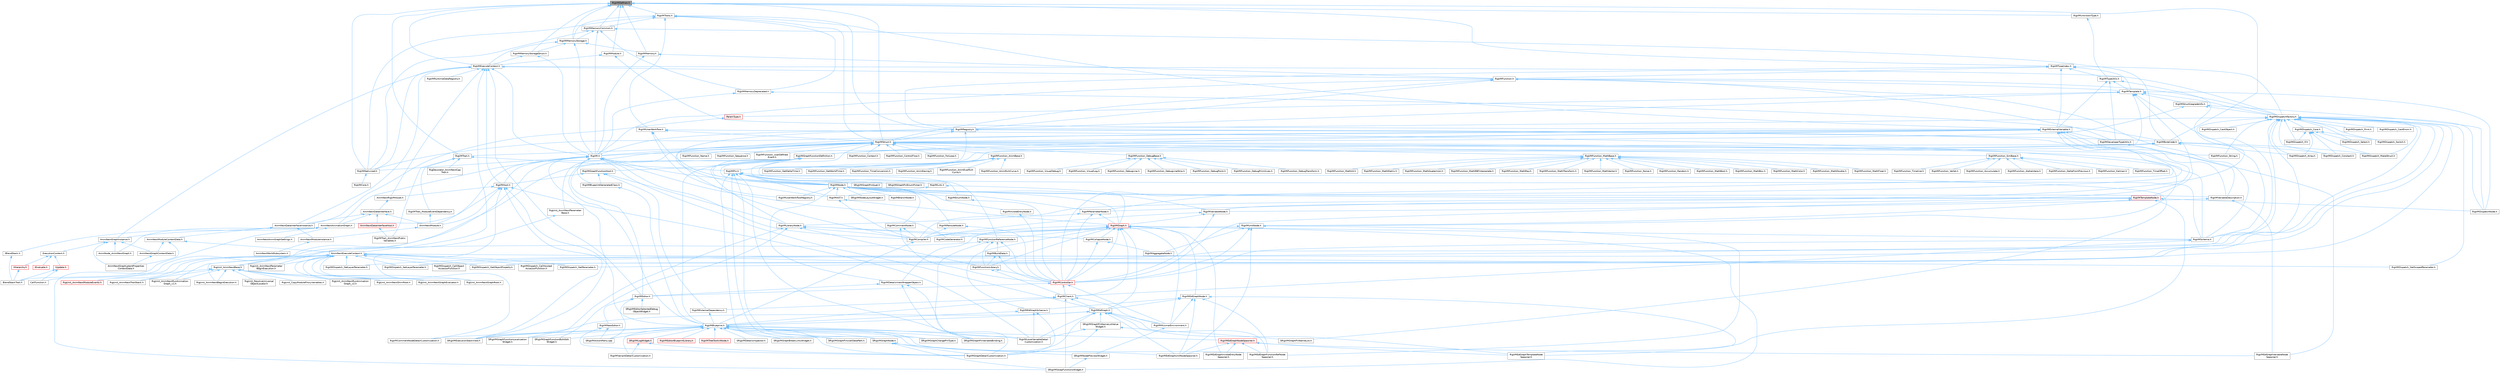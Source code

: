 digraph "RigVMDefines.h"
{
 // INTERACTIVE_SVG=YES
 // LATEX_PDF_SIZE
  bgcolor="transparent";
  edge [fontname=Helvetica,fontsize=10,labelfontname=Helvetica,labelfontsize=10];
  node [fontname=Helvetica,fontsize=10,shape=box,height=0.2,width=0.4];
  Node1 [id="Node000001",label="RigVMDefines.h",height=0.2,width=0.4,color="gray40", fillcolor="grey60", style="filled", fontcolor="black",tooltip=" "];
  Node1 -> Node2 [id="edge1_Node000001_Node000002",dir="back",color="steelblue1",style="solid",tooltip=" "];
  Node2 [id="Node000002",label="RigVMByteCode.h",height=0.2,width=0.4,color="grey40", fillcolor="white", style="filled",URL="$da/d6c/RigVMByteCode_8h.html",tooltip=" "];
  Node2 -> Node3 [id="edge2_Node000002_Node000003",dir="back",color="steelblue1",style="solid",tooltip=" "];
  Node3 [id="Node000003",label="RigVM.h",height=0.2,width=0.4,color="grey40", fillcolor="white", style="filled",URL="$d0/d5e/RigVM_8h.html",tooltip=" "];
  Node3 -> Node4 [id="edge3_Node000003_Node000004",dir="back",color="steelblue1",style="solid",tooltip=" "];
  Node4 [id="Node000004",label="AnimNextAnimationGraph.h",height=0.2,width=0.4,color="grey40", fillcolor="white", style="filled",URL="$d4/dc3/AnimNextAnimationGraph_8h.html",tooltip=" "];
  Node4 -> Node5 [id="edge4_Node000004_Node000005",dir="back",color="steelblue1",style="solid",tooltip=" "];
  Node5 [id="Node000005",label="AnimNextAnimGraphSettings.h",height=0.2,width=0.4,color="grey40", fillcolor="white", style="filled",URL="$d9/da8/AnimNextAnimGraphSettings_8h.html",tooltip=" "];
  Node4 -> Node6 [id="edge5_Node000004_Node000006",dir="back",color="steelblue1",style="solid",tooltip=" "];
  Node6 [id="Node000006",label="AnimNode_AnimNextGraph.h",height=0.2,width=0.4,color="grey40", fillcolor="white", style="filled",URL="$d5/d20/AnimNode__AnimNextGraph_8h.html",tooltip=" "];
  Node4 -> Node7 [id="edge6_Node000004_Node000007",dir="back",color="steelblue1",style="solid",tooltip=" "];
  Node7 [id="Node000007",label="BlendStackTrait.h",height=0.2,width=0.4,color="grey40", fillcolor="white", style="filled",URL="$dd/dc9/BlendStackTrait_8h.html",tooltip=" "];
  Node4 -> Node8 [id="edge7_Node000004_Node000008",dir="back",color="steelblue1",style="solid",tooltip=" "];
  Node8 [id="Node000008",label="IBlendStack.h",height=0.2,width=0.4,color="grey40", fillcolor="white", style="filled",URL="$df/d73/IBlendStack_8h.html",tooltip=" "];
  Node8 -> Node7 [id="edge8_Node000008_Node000007",dir="back",color="steelblue1",style="solid",tooltip=" "];
  Node3 -> Node9 [id="edge9_Node000003_Node000009",dir="back",color="steelblue1",style="solid",tooltip=" "];
  Node9 [id="Node000009",label="AnimNextModule.h",height=0.2,width=0.4,color="grey40", fillcolor="white", style="filled",URL="$d1/dac/AnimNextModule_8h.html",tooltip=" "];
  Node9 -> Node10 [id="edge10_Node000009_Node000010",dir="back",color="steelblue1",style="solid",tooltip=" "];
  Node10 [id="Node000010",label="AnimNextModuleInstance.h",height=0.2,width=0.4,color="grey40", fillcolor="white", style="filled",URL="$d7/dbe/AnimNextModuleInstance_8h.html",tooltip=" "];
  Node10 -> Node11 [id="edge11_Node000010_Node000011",dir="back",color="steelblue1",style="solid",tooltip=" "];
  Node11 [id="Node000011",label="AnimNextWorldSubsystem.h",height=0.2,width=0.4,color="grey40", fillcolor="white", style="filled",URL="$df/d2f/AnimNextWorldSubsystem_8h.html",tooltip=" "];
  Node3 -> Node12 [id="edge12_Node000003_Node000012",dir="back",color="steelblue1",style="solid",tooltip=" "];
  Node12 [id="Node000012",label="RigVMBlueprint.h",height=0.2,width=0.4,color="grey40", fillcolor="white", style="filled",URL="$df/d44/RigVMBlueprint_8h.html",tooltip=" "];
  Node12 -> Node13 [id="edge13_Node000012_Node000013",dir="back",color="steelblue1",style="solid",tooltip=" "];
  Node13 [id="Node000013",label="RigVMCommentNodeDetailCustomization.h",height=0.2,width=0.4,color="grey40", fillcolor="white", style="filled",URL="$de/ddb/RigVMCommentNodeDetailCustomization_8h.html",tooltip=" "];
  Node12 -> Node14 [id="edge14_Node000012_Node000014",dir="back",color="steelblue1",style="solid",tooltip=" "];
  Node14 [id="Node000014",label="RigVMEdGraphFunctionRefNode\lSpawner.h",height=0.2,width=0.4,color="grey40", fillcolor="white", style="filled",URL="$d3/d16/RigVMEdGraphFunctionRefNodeSpawner_8h.html",tooltip=" "];
  Node12 -> Node15 [id="edge15_Node000012_Node000015",dir="back",color="steelblue1",style="solid",tooltip=" "];
  Node15 [id="Node000015",label="RigVMEdGraphNodeSpawner.h",height=0.2,width=0.4,color="red", fillcolor="#FFF0F0", style="filled",URL="$d4/d8b/RigVMEdGraphNodeSpawner_8h.html",tooltip=" "];
  Node15 -> Node14 [id="edge16_Node000015_Node000014",dir="back",color="steelblue1",style="solid",tooltip=" "];
  Node15 -> Node17 [id="edge17_Node000015_Node000017",dir="back",color="steelblue1",style="solid",tooltip=" "];
  Node17 [id="Node000017",label="RigVMEdGraphInvokeEntryNode\lSpawner.h",height=0.2,width=0.4,color="grey40", fillcolor="white", style="filled",URL="$d9/de6/RigVMEdGraphInvokeEntryNodeSpawner_8h.html",tooltip=" "];
  Node15 -> Node18 [id="edge18_Node000015_Node000018",dir="back",color="steelblue1",style="solid",tooltip=" "];
  Node18 [id="Node000018",label="RigVMEdGraphTemplateNode\lSpawner.h",height=0.2,width=0.4,color="grey40", fillcolor="white", style="filled",URL="$d9/d6c/RigVMEdGraphTemplateNodeSpawner_8h.html",tooltip=" "];
  Node15 -> Node19 [id="edge19_Node000015_Node000019",dir="back",color="steelblue1",style="solid",tooltip=" "];
  Node19 [id="Node000019",label="RigVMEdGraphUnitNodeSpawner.h",height=0.2,width=0.4,color="grey40", fillcolor="white", style="filled",URL="$d3/d6b/RigVMEdGraphUnitNodeSpawner_8h.html",tooltip=" "];
  Node15 -> Node20 [id="edge20_Node000015_Node000020",dir="back",color="steelblue1",style="solid",tooltip=" "];
  Node20 [id="Node000020",label="RigVMEdGraphVariableNode\lSpawner.h",height=0.2,width=0.4,color="grey40", fillcolor="white", style="filled",URL="$d0/d83/RigVMEdGraphVariableNodeSpawner_8h.html",tooltip=" "];
  Node12 -> Node19 [id="edge21_Node000012_Node000019",dir="back",color="steelblue1",style="solid",tooltip=" "];
  Node12 -> Node21 [id="edge22_Node000012_Node000021",dir="back",color="steelblue1",style="solid",tooltip=" "];
  Node21 [id="Node000021",label="RigVMEditorBlueprintLibrary.h",height=0.2,width=0.4,color="red", fillcolor="#FFF0F0", style="filled",URL="$d9/d31/RigVMEditorBlueprintLibrary_8h.html",tooltip=" "];
  Node12 -> Node23 [id="edge23_Node000012_Node000023",dir="back",color="steelblue1",style="solid",tooltip=" "];
  Node23 [id="Node000023",label="RigVMGraphDetailCustomization.h",height=0.2,width=0.4,color="grey40", fillcolor="white", style="filled",URL="$da/d8c/RigVMGraphDetailCustomization_8h.html",tooltip=" "];
  Node12 -> Node24 [id="edge24_Node000012_Node000024",dir="back",color="steelblue1",style="solid",tooltip=" "];
  Node24 [id="Node000024",label="RigVMLocalVariableDetail\lCustomization.h",height=0.2,width=0.4,color="grey40", fillcolor="white", style="filled",URL="$de/de8/RigVMLocalVariableDetailCustomization_8h.html",tooltip=" "];
  Node12 -> Node25 [id="edge25_Node000012_Node000025",dir="back",color="steelblue1",style="solid",tooltip=" "];
  Node25 [id="Node000025",label="RigVMTreeToolkitNode.h",height=0.2,width=0.4,color="red", fillcolor="#FFF0F0", style="filled",URL="$dc/d84/RigVMTreeToolkitNode_8h.html",tooltip=" "];
  Node12 -> Node30 [id="edge26_Node000012_Node000030",dir="back",color="steelblue1",style="solid",tooltip=" "];
  Node30 [id="Node000030",label="RigVMVariantDetailCustomization.h",height=0.2,width=0.4,color="grey40", fillcolor="white", style="filled",URL="$d2/db8/RigVMVariantDetailCustomization_8h.html",tooltip=" "];
  Node12 -> Node31 [id="edge27_Node000012_Node000031",dir="back",color="steelblue1",style="solid",tooltip=" "];
  Node31 [id="Node000031",label="SRigVMActionMenu.cpp",height=0.2,width=0.4,color="grey40", fillcolor="white", style="filled",URL="$dc/d4c/SRigVMActionMenu_8cpp.html",tooltip=" "];
  Node12 -> Node32 [id="edge28_Node000012_Node000032",dir="back",color="steelblue1",style="solid",tooltip=" "];
  Node32 [id="Node000032",label="SRigVMDetailsInspector.h",height=0.2,width=0.4,color="grey40", fillcolor="white", style="filled",URL="$df/dfb/SRigVMDetailsInspector_8h.html",tooltip=" "];
  Node12 -> Node33 [id="edge29_Node000012_Node000033",dir="back",color="steelblue1",style="solid",tooltip=" "];
  Node33 [id="Node000033",label="SRigVMExecutionStackView.h",height=0.2,width=0.4,color="grey40", fillcolor="white", style="filled",URL="$d9/d2b/SRigVMExecutionStackView_8h.html",tooltip=" "];
  Node12 -> Node34 [id="edge30_Node000012_Node000034",dir="back",color="steelblue1",style="solid",tooltip=" "];
  Node34 [id="Node000034",label="SRigVMGraphBreakLinksWidget.h",height=0.2,width=0.4,color="grey40", fillcolor="white", style="filled",URL="$d8/d4a/SRigVMGraphBreakLinksWidget_8h.html",tooltip=" "];
  Node12 -> Node35 [id="edge31_Node000012_Node000035",dir="back",color="steelblue1",style="solid",tooltip=" "];
  Node35 [id="Node000035",label="SRigVMGraphChangePinType.h",height=0.2,width=0.4,color="grey40", fillcolor="white", style="filled",URL="$d4/da7/SRigVMGraphChangePinType_8h.html",tooltip=" "];
  Node12 -> Node36 [id="edge32_Node000012_Node000036",dir="back",color="steelblue1",style="solid",tooltip=" "];
  Node36 [id="Node000036",label="SRigVMGraphFunctionBulkEdit\lWidget.h",height=0.2,width=0.4,color="grey40", fillcolor="white", style="filled",URL="$db/dbf/SRigVMGraphFunctionBulkEditWidget_8h.html",tooltip=" "];
  Node12 -> Node37 [id="edge33_Node000012_Node000037",dir="back",color="steelblue1",style="solid",tooltip=" "];
  Node37 [id="Node000037",label="SRigVMGraphFunctionLocalization\lWidget.h",height=0.2,width=0.4,color="grey40", fillcolor="white", style="filled",URL="$dd/d59/SRigVMGraphFunctionLocalizationWidget_8h.html",tooltip=" "];
  Node12 -> Node38 [id="edge34_Node000012_Node000038",dir="back",color="steelblue1",style="solid",tooltip=" "];
  Node38 [id="Node000038",label="SRigVMGraphNode.h",height=0.2,width=0.4,color="grey40", fillcolor="white", style="filled",URL="$d0/d1e/SRigVMGraphNode_8h.html",tooltip=" "];
  Node38 -> Node23 [id="edge35_Node000038_Node000023",dir="back",color="steelblue1",style="solid",tooltip=" "];
  Node38 -> Node39 [id="edge36_Node000038_Node000039",dir="back",color="steelblue1",style="solid",tooltip=" "];
  Node39 [id="Node000039",label="SRigVMNodePreviewWidget.h",height=0.2,width=0.4,color="grey40", fillcolor="white", style="filled",URL="$d5/d72/SRigVMNodePreviewWidget_8h.html",tooltip=" "];
  Node39 -> Node29 [id="edge37_Node000039_Node000029",dir="back",color="steelblue1",style="solid",tooltip=" "];
  Node29 [id="Node000029",label="SRigVMSwapFunctionsWidget.h",height=0.2,width=0.4,color="grey40", fillcolor="white", style="filled",URL="$d0/da2/SRigVMSwapFunctionsWidget_8h.html",tooltip=" "];
  Node38 -> Node29 [id="edge38_Node000038_Node000029",dir="back",color="steelblue1",style="solid",tooltip=" "];
  Node12 -> Node40 [id="edge39_Node000012_Node000040",dir="back",color="steelblue1",style="solid",tooltip=" "];
  Node40 [id="Node000040",label="SRigVMGraphPinUserDataPath.h",height=0.2,width=0.4,color="grey40", fillcolor="white", style="filled",URL="$d5/d31/SRigVMGraphPinUserDataPath_8h.html",tooltip=" "];
  Node12 -> Node41 [id="edge40_Node000012_Node000041",dir="back",color="steelblue1",style="solid",tooltip=" "];
  Node41 [id="Node000041",label="SRigVMGraphPinVariableBinding.h",height=0.2,width=0.4,color="grey40", fillcolor="white", style="filled",URL="$db/dca/SRigVMGraphPinVariableBinding_8h.html",tooltip=" "];
  Node12 -> Node42 [id="edge41_Node000012_Node000042",dir="back",color="steelblue1",style="solid",tooltip=" "];
  Node42 [id="Node000042",label="SRigVMLogWidget.h",height=0.2,width=0.4,color="red", fillcolor="#FFF0F0", style="filled",URL="$d9/dab/SRigVMLogWidget_8h.html",tooltip=" "];
  Node42 -> Node23 [id="edge42_Node000042_Node000023",dir="back",color="steelblue1",style="solid",tooltip=" "];
  Node42 -> Node30 [id="edge43_Node000042_Node000030",dir="back",color="steelblue1",style="solid",tooltip=" "];
  Node3 -> Node44 [id="edge44_Node000003_Node000044",dir="back",color="steelblue1",style="solid",tooltip=" "];
  Node44 [id="Node000044",label="RigVMBlueprintGeneratedClass.h",height=0.2,width=0.4,color="grey40", fillcolor="white", style="filled",URL="$d4/dec/RigVMBlueprintGeneratedClass_8h.html",tooltip=" "];
  Node44 -> Node12 [id="edge45_Node000044_Node000012",dir="back",color="steelblue1",style="solid",tooltip=" "];
  Node3 -> Node45 [id="edge46_Node000003_Node000045",dir="back",color="steelblue1",style="solid",tooltip=" "];
  Node45 [id="Node000045",label="RigVMCodeGenerator.h",height=0.2,width=0.4,color="grey40", fillcolor="white", style="filled",URL="$d4/d2b/RigVMCodeGenerator_8h.html",tooltip=" "];
  Node3 -> Node46 [id="edge47_Node000003_Node000046",dir="back",color="steelblue1",style="solid",tooltip=" "];
  Node46 [id="Node000046",label="RigVMCompiler.h",height=0.2,width=0.4,color="grey40", fillcolor="white", style="filled",URL="$d7/d63/RigVMCompiler_8h.html",tooltip=" "];
  Node46 -> Node12 [id="edge48_Node000046_Node000012",dir="back",color="steelblue1",style="solid",tooltip=" "];
  Node3 -> Node47 [id="edge49_Node000003_Node000047",dir="back",color="steelblue1",style="solid",tooltip=" "];
  Node47 [id="Node000047",label="RigVMEdGraph.h",height=0.2,width=0.4,color="grey40", fillcolor="white", style="filled",URL="$d9/d8c/RigVMEdGraph_8h.html",tooltip=" "];
  Node47 -> Node12 [id="edge50_Node000047_Node000012",dir="back",color="steelblue1",style="solid",tooltip=" "];
  Node47 -> Node14 [id="edge51_Node000047_Node000014",dir="back",color="steelblue1",style="solid",tooltip=" "];
  Node47 -> Node18 [id="edge52_Node000047_Node000018",dir="back",color="steelblue1",style="solid",tooltip=" "];
  Node47 -> Node19 [id="edge53_Node000047_Node000019",dir="back",color="steelblue1",style="solid",tooltip=" "];
  Node47 -> Node23 [id="edge54_Node000047_Node000023",dir="back",color="steelblue1",style="solid",tooltip=" "];
  Node47 -> Node24 [id="edge55_Node000047_Node000024",dir="back",color="steelblue1",style="solid",tooltip=" "];
  Node47 -> Node48 [id="edge56_Node000047_Node000048",dir="back",color="steelblue1",style="solid",tooltip=" "];
  Node48 [id="Node000048",label="RigVMMinimalEnvironment.h",height=0.2,width=0.4,color="grey40", fillcolor="white", style="filled",URL="$d4/d4a/RigVMMinimalEnvironment_8h.html",tooltip=" "];
  Node48 -> Node39 [id="edge57_Node000048_Node000039",dir="back",color="steelblue1",style="solid",tooltip=" "];
  Node47 -> Node33 [id="edge58_Node000047_Node000033",dir="back",color="steelblue1",style="solid",tooltip=" "];
  Node47 -> Node49 [id="edge59_Node000047_Node000049",dir="back",color="steelblue1",style="solid",tooltip=" "];
  Node49 [id="Node000049",label="SRigVMGraphPinNameListValue\lWidget.h",height=0.2,width=0.4,color="grey40", fillcolor="white", style="filled",URL="$dc/dac/SRigVMGraphPinNameListValueWidget_8h.html",tooltip=" "];
  Node49 -> Node23 [id="edge60_Node000049_Node000023",dir="back",color="steelblue1",style="solid",tooltip=" "];
  Node49 -> Node24 [id="edge61_Node000049_Node000024",dir="back",color="steelblue1",style="solid",tooltip=" "];
  Node49 -> Node50 [id="edge62_Node000049_Node000050",dir="back",color="steelblue1",style="solid",tooltip=" "];
  Node50 [id="Node000050",label="SRigVMGraphPinNameList.h",height=0.2,width=0.4,color="grey40", fillcolor="white", style="filled",URL="$d7/dfc/SRigVMGraphPinNameList_8h.html",tooltip=" "];
  Node3 -> Node51 [id="edge63_Node000003_Node000051",dir="back",color="steelblue1",style="solid",tooltip=" "];
  Node51 [id="Node000051",label="RigVMHost.h",height=0.2,width=0.4,color="grey40", fillcolor="white", style="filled",URL="$d5/d04/RigVMHost_8h.html",tooltip=" "];
  Node51 -> Node4 [id="edge64_Node000051_Node000004",dir="back",color="steelblue1",style="solid",tooltip=" "];
  Node51 -> Node9 [id="edge65_Node000051_Node000009",dir="back",color="steelblue1",style="solid",tooltip=" "];
  Node51 -> Node52 [id="edge66_Node000051_Node000052",dir="back",color="steelblue1",style="solid",tooltip=" "];
  Node52 [id="Node000052",label="AnimNextRigVMAsset.h",height=0.2,width=0.4,color="grey40", fillcolor="white", style="filled",URL="$d8/d0c/AnimNextRigVMAsset_8h.html",tooltip=" "];
  Node52 -> Node53 [id="edge67_Node000052_Node000053",dir="back",color="steelblue1",style="solid",tooltip=" "];
  Node53 [id="Node000053",label="AnimNextDataInterface.h",height=0.2,width=0.4,color="grey40", fillcolor="white", style="filled",URL="$d6/d96/AnimNextDataInterface_8h.html",tooltip=" "];
  Node53 -> Node4 [id="edge68_Node000053_Node000004",dir="back",color="steelblue1",style="solid",tooltip=" "];
  Node53 -> Node54 [id="edge69_Node000053_Node000054",dir="back",color="steelblue1",style="solid",tooltip=" "];
  Node54 [id="Node000054",label="AnimNextDataInterfaceHost.h",height=0.2,width=0.4,color="red", fillcolor="#FFF0F0", style="filled",URL="$d8/d6b/AnimNextDataInterfaceHost_8h.html",tooltip=" "];
  Node54 -> Node56 [id="edge70_Node000054_Node000056",dir="back",color="steelblue1",style="solid",tooltip=" "];
  Node56 [id="Node000056",label="RigVMTrait_AnimNextPublic\lVariables.h",height=0.2,width=0.4,color="grey40", fillcolor="white", style="filled",URL="$d8/d5a/RigVMTrait__AnimNextPublicVariables_8h.html",tooltip=" "];
  Node53 -> Node57 [id="edge71_Node000053_Node000057",dir="back",color="steelblue1",style="solid",tooltip=" "];
  Node57 [id="Node000057",label="AnimNextDataInterfaceInstance.h",height=0.2,width=0.4,color="grey40", fillcolor="white", style="filled",URL="$d4/dc0/AnimNextDataInterfaceInstance_8h.html",tooltip=" "];
  Node57 -> Node58 [id="edge72_Node000057_Node000058",dir="back",color="steelblue1",style="solid",tooltip=" "];
  Node58 [id="Node000058",label="AnimNextGraphInstance.h",height=0.2,width=0.4,color="grey40", fillcolor="white", style="filled",URL="$df/d5e/AnimNextGraphInstance_8h.html",tooltip=" "];
  Node58 -> Node59 [id="edge73_Node000058_Node000059",dir="back",color="steelblue1",style="solid",tooltip=" "];
  Node59 [id="Node000059",label="AnimNextGraphContextData.h",height=0.2,width=0.4,color="grey40", fillcolor="white", style="filled",URL="$d6/d0a/AnimNextGraphContextData_8h.html",tooltip=" "];
  Node59 -> Node60 [id="edge74_Node000059_Node000060",dir="back",color="steelblue1",style="solid",tooltip=" "];
  Node60 [id="Node000060",label="AnimNextGraphLatentProperties\lContextData.h",height=0.2,width=0.4,color="grey40", fillcolor="white", style="filled",URL="$da/d49/AnimNextGraphLatentPropertiesContextData_8h.html",tooltip=" "];
  Node58 -> Node60 [id="edge75_Node000058_Node000060",dir="back",color="steelblue1",style="solid",tooltip=" "];
  Node58 -> Node6 [id="edge76_Node000058_Node000006",dir="back",color="steelblue1",style="solid",tooltip=" "];
  Node58 -> Node61 [id="edge77_Node000058_Node000061",dir="back",color="steelblue1",style="solid",tooltip=" "];
  Node61 [id="Node000061",label="ExecutionContext.h",height=0.2,width=0.4,color="grey40", fillcolor="white", style="filled",URL="$d2/da1/ExecutionContext_8h.html",tooltip=" "];
  Node61 -> Node62 [id="edge78_Node000061_Node000062",dir="back",color="steelblue1",style="solid",tooltip=" "];
  Node62 [id="Node000062",label="IEvaluate.h",height=0.2,width=0.4,color="red", fillcolor="#FFF0F0", style="filled",URL="$d8/d35/IEvaluate_8h.html",tooltip=" "];
  Node61 -> Node67 [id="edge79_Node000061_Node000067",dir="back",color="steelblue1",style="solid",tooltip=" "];
  Node67 [id="Node000067",label="IHierarchy.h",height=0.2,width=0.4,color="red", fillcolor="#FFF0F0", style="filled",URL="$d6/d76/IHierarchy_8h.html",tooltip=" "];
  Node67 -> Node7 [id="edge80_Node000067_Node000007",dir="back",color="steelblue1",style="solid",tooltip=" "];
  Node61 -> Node68 [id="edge81_Node000061_Node000068",dir="back",color="steelblue1",style="solid",tooltip=" "];
  Node68 [id="Node000068",label="IUpdate.h",height=0.2,width=0.4,color="red", fillcolor="#FFF0F0", style="filled",URL="$d9/d18/IUpdate_8h.html",tooltip=" "];
  Node68 -> Node7 [id="edge82_Node000068_Node000007",dir="back",color="steelblue1",style="solid",tooltip=" "];
  Node68 -> Node69 [id="edge83_Node000068_Node000069",dir="back",color="steelblue1",style="solid",tooltip=" "];
  Node69 [id="Node000069",label="CallFunction.h",height=0.2,width=0.4,color="grey40", fillcolor="white", style="filled",URL="$d0/dcd/CallFunction_8h.html",tooltip=" "];
  Node57 -> Node70 [id="edge84_Node000057_Node000070",dir="back",color="steelblue1",style="solid",tooltip=" "];
  Node70 [id="Node000070",label="AnimNextModuleContextData.h",height=0.2,width=0.4,color="grey40", fillcolor="white", style="filled",URL="$d8/d3c/AnimNextModuleContextData_8h.html",tooltip=" "];
  Node70 -> Node71 [id="edge85_Node000070_Node000071",dir="back",color="steelblue1",style="solid",tooltip=" "];
  Node71 [id="Node000071",label="AnimNextExecuteContext.h",height=0.2,width=0.4,color="grey40", fillcolor="white", style="filled",URL="$de/da5/AnimNextExecuteContext_8h.html",tooltip=" "];
  Node71 -> Node72 [id="edge86_Node000071_Node000072",dir="back",color="steelblue1",style="solid",tooltip=" "];
  Node72 [id="Node000072",label="RigUnit_AnimNextBase.h",height=0.2,width=0.4,color="grey40", fillcolor="white", style="filled",URL="$df/d32/RigUnit__AnimNextBase_8h.html",tooltip=" "];
  Node72 -> Node73 [id="edge87_Node000072_Node000073",dir="back",color="steelblue1",style="solid",tooltip=" "];
  Node73 [id="Node000073",label="RigUnit_AnimNextBeginExecution.h",height=0.2,width=0.4,color="grey40", fillcolor="white", style="filled",URL="$df/d5a/RigUnit__AnimNextBeginExecution_8h.html",tooltip=" "];
  Node72 -> Node74 [id="edge88_Node000072_Node000074",dir="back",color="steelblue1",style="solid",tooltip=" "];
  Node74 [id="Node000074",label="RigUnit_AnimNextGraphEvaluator.h",height=0.2,width=0.4,color="grey40", fillcolor="white", style="filled",URL="$db/dea/RigUnit__AnimNextGraphEvaluator_8h.html",tooltip=" "];
  Node72 -> Node75 [id="edge89_Node000072_Node000075",dir="back",color="steelblue1",style="solid",tooltip=" "];
  Node75 [id="Node000075",label="RigUnit_AnimNextGraphRoot.h",height=0.2,width=0.4,color="grey40", fillcolor="white", style="filled",URL="$db/db2/RigUnit__AnimNextGraphRoot_8h.html",tooltip=" "];
  Node72 -> Node76 [id="edge90_Node000072_Node000076",dir="back",color="steelblue1",style="solid",tooltip=" "];
  Node76 [id="Node000076",label="RigUnit_AnimNextModuleEvents.h",height=0.2,width=0.4,color="red", fillcolor="#FFF0F0", style="filled",URL="$db/d6a/RigUnit__AnimNextModuleEvents_8h.html",tooltip=" "];
  Node72 -> Node78 [id="edge91_Node000072_Node000078",dir="back",color="steelblue1",style="solid",tooltip=" "];
  Node78 [id="Node000078",label="RigUnit_AnimNextRunAnimation\lGraph_v1.h",height=0.2,width=0.4,color="grey40", fillcolor="white", style="filled",URL="$d1/df7/RigUnit__AnimNextRunAnimationGraph__v1_8h.html",tooltip=" "];
  Node72 -> Node79 [id="edge92_Node000072_Node000079",dir="back",color="steelblue1",style="solid",tooltip=" "];
  Node79 [id="Node000079",label="RigUnit_AnimNextRunAnimation\lGraph_v2.h",height=0.2,width=0.4,color="grey40", fillcolor="white", style="filled",URL="$d6/d84/RigUnit__AnimNextRunAnimationGraph__v2_8h.html",tooltip=" "];
  Node72 -> Node80 [id="edge93_Node000072_Node000080",dir="back",color="steelblue1",style="solid",tooltip=" "];
  Node80 [id="Node000080",label="RigUnit_AnimNextShimRoot.h",height=0.2,width=0.4,color="grey40", fillcolor="white", style="filled",URL="$de/d67/RigUnit__AnimNextShimRoot_8h.html",tooltip=" "];
  Node72 -> Node81 [id="edge94_Node000072_Node000081",dir="back",color="steelblue1",style="solid",tooltip=" "];
  Node81 [id="Node000081",label="RigUnit_AnimNextTraitStack.h",height=0.2,width=0.4,color="grey40", fillcolor="white", style="filled",URL="$d0/d14/RigUnit__AnimNextTraitStack_8h.html",tooltip=" "];
  Node72 -> Node82 [id="edge95_Node000072_Node000082",dir="back",color="steelblue1",style="solid",tooltip=" "];
  Node82 [id="Node000082",label="RigUnit_CopyModuleProxyVariables.h",height=0.2,width=0.4,color="grey40", fillcolor="white", style="filled",URL="$d8/d2f/RigUnit__CopyModuleProxyVariables_8h.html",tooltip=" "];
  Node72 -> Node83 [id="edge96_Node000072_Node000083",dir="back",color="steelblue1",style="solid",tooltip=" "];
  Node83 [id="Node000083",label="RigUnit_ResolveUniversal\lObjectLocator.h",height=0.2,width=0.4,color="grey40", fillcolor="white", style="filled",URL="$d2/d10/RigUnit__ResolveUniversalObjectLocator_8h.html",tooltip=" "];
  Node71 -> Node73 [id="edge97_Node000071_Node000073",dir="back",color="steelblue1",style="solid",tooltip=" "];
  Node71 -> Node74 [id="edge98_Node000071_Node000074",dir="back",color="steelblue1",style="solid",tooltip=" "];
  Node71 -> Node75 [id="edge99_Node000071_Node000075",dir="back",color="steelblue1",style="solid",tooltip=" "];
  Node71 -> Node76 [id="edge100_Node000071_Node000076",dir="back",color="steelblue1",style="solid",tooltip=" "];
  Node71 -> Node84 [id="edge101_Node000071_Node000084",dir="back",color="steelblue1",style="solid",tooltip=" "];
  Node84 [id="Node000084",label="RigUnit_AnimNextParameter\lBeginExecution.h",height=0.2,width=0.4,color="grey40", fillcolor="white", style="filled",URL="$df/d50/RigUnit__AnimNextParameterBeginExecution_8h.html",tooltip=" "];
  Node71 -> Node78 [id="edge102_Node000071_Node000078",dir="back",color="steelblue1",style="solid",tooltip=" "];
  Node71 -> Node79 [id="edge103_Node000071_Node000079",dir="back",color="steelblue1",style="solid",tooltip=" "];
  Node71 -> Node80 [id="edge104_Node000071_Node000080",dir="back",color="steelblue1",style="solid",tooltip=" "];
  Node71 -> Node81 [id="edge105_Node000071_Node000081",dir="back",color="steelblue1",style="solid",tooltip=" "];
  Node71 -> Node85 [id="edge106_Node000071_Node000085",dir="back",color="steelblue1",style="solid",tooltip=" "];
  Node85 [id="Node000085",label="RigVMDispatch_CallHoisted\lAccessorFunction.h",height=0.2,width=0.4,color="grey40", fillcolor="white", style="filled",URL="$d1/d9e/RigVMDispatch__CallHoistedAccessorFunction_8h.html",tooltip=" "];
  Node71 -> Node86 [id="edge107_Node000071_Node000086",dir="back",color="steelblue1",style="solid",tooltip=" "];
  Node86 [id="Node000086",label="RigVMDispatch_CallObject\lAccessorFunction.h",height=0.2,width=0.4,color="grey40", fillcolor="white", style="filled",URL="$de/da6/RigVMDispatch__CallObjectAccessorFunction_8h.html",tooltip=" "];
  Node71 -> Node87 [id="edge108_Node000071_Node000087",dir="back",color="steelblue1",style="solid",tooltip=" "];
  Node87 [id="Node000087",label="RigVMDispatch_GetLayerParameter.h",height=0.2,width=0.4,color="grey40", fillcolor="white", style="filled",URL="$d1/dad/RigVMDispatch__GetLayerParameter_8h.html",tooltip=" "];
  Node71 -> Node88 [id="edge109_Node000071_Node000088",dir="back",color="steelblue1",style="solid",tooltip=" "];
  Node88 [id="Node000088",label="RigVMDispatch_GetObjectProperty.h",height=0.2,width=0.4,color="grey40", fillcolor="white", style="filled",URL="$d3/d6d/RigVMDispatch__GetObjectProperty_8h.html",tooltip=" "];
  Node71 -> Node89 [id="edge110_Node000071_Node000089",dir="back",color="steelblue1",style="solid",tooltip=" "];
  Node89 [id="Node000089",label="RigVMDispatch_GetParameter.h",height=0.2,width=0.4,color="grey40", fillcolor="white", style="filled",URL="$dd/d34/RigVMDispatch__GetParameter_8h.html",tooltip=" "];
  Node71 -> Node90 [id="edge111_Node000071_Node000090",dir="back",color="steelblue1",style="solid",tooltip=" "];
  Node90 [id="Node000090",label="RigVMDispatch_GetScopedParameter.h",height=0.2,width=0.4,color="grey40", fillcolor="white", style="filled",URL="$d0/dc7/RigVMDispatch__GetScopedParameter_8h.html",tooltip=" "];
  Node71 -> Node91 [id="edge112_Node000071_Node000091",dir="back",color="steelblue1",style="solid",tooltip=" "];
  Node91 [id="Node000091",label="RigVMDispatch_SetLayerParameter.h",height=0.2,width=0.4,color="grey40", fillcolor="white", style="filled",URL="$d8/de9/RigVMDispatch__SetLayerParameter_8h.html",tooltip=" "];
  Node70 -> Node59 [id="edge113_Node000070_Node000059",dir="back",color="steelblue1",style="solid",tooltip=" "];
  Node70 -> Node60 [id="edge114_Node000070_Node000060",dir="back",color="steelblue1",style="solid",tooltip=" "];
  Node57 -> Node10 [id="edge115_Node000057_Node000010",dir="back",color="steelblue1",style="solid",tooltip=" "];
  Node53 -> Node9 [id="edge116_Node000053_Node000009",dir="back",color="steelblue1",style="solid",tooltip=" "];
  Node51 -> Node12 [id="edge117_Node000051_Node000012",dir="back",color="steelblue1",style="solid",tooltip=" "];
  Node51 -> Node13 [id="edge118_Node000051_Node000013",dir="back",color="steelblue1",style="solid",tooltip=" "];
  Node51 -> Node24 [id="edge119_Node000051_Node000024",dir="back",color="steelblue1",style="solid",tooltip=" "];
  Node51 -> Node33 [id="edge120_Node000051_Node000033",dir="back",color="steelblue1",style="solid",tooltip=" "];
  Node3 -> Node92 [id="edge121_Node000003_Node000092",dir="back",color="steelblue1",style="solid",tooltip=" "];
  Node92 [id="Node000092",label="RigVMNativized.h",height=0.2,width=0.4,color="grey40", fillcolor="white", style="filled",URL="$df/d99/RigVMNativized_8h.html",tooltip=" "];
  Node92 -> Node93 [id="edge122_Node000092_Node000093",dir="back",color="steelblue1",style="solid",tooltip=" "];
  Node93 [id="Node000093",label="RigVMCore.h",height=0.2,width=0.4,color="grey40", fillcolor="white", style="filled",URL="$d3/dbd/RigVMCore_8h.html",tooltip=" "];
  Node3 -> Node94 [id="edge123_Node000003_Node000094",dir="back",color="steelblue1",style="solid",tooltip=" "];
  Node94 [id="Node000094",label="RigVMNode.h",height=0.2,width=0.4,color="grey40", fillcolor="white", style="filled",URL="$df/d31/RigVMNode_8h.html",tooltip=" "];
  Node94 -> Node95 [id="edge124_Node000094_Node000095",dir="back",color="steelblue1",style="solid",tooltip=" "];
  Node95 [id="Node000095",label="RigVMAST.h",height=0.2,width=0.4,color="grey40", fillcolor="white", style="filled",URL="$d9/d6d/RigVMAST_8h.html",tooltip=" "];
  Node95 -> Node46 [id="edge125_Node000095_Node000046",dir="back",color="steelblue1",style="solid",tooltip=" "];
  Node95 -> Node96 [id="edge126_Node000095_Node000096",dir="back",color="steelblue1",style="solid",tooltip=" "];
  Node96 [id="Node000096",label="RigVMGraph.h",height=0.2,width=0.4,color="red", fillcolor="#FFF0F0", style="filled",URL="$d7/dfd/RigVMGraph_8h.html",tooltip=" "];
  Node96 -> Node97 [id="edge127_Node000096_Node000097",dir="back",color="steelblue1",style="solid",tooltip=" "];
  Node97 [id="Node000097",label="RigVMClient.h",height=0.2,width=0.4,color="grey40", fillcolor="white", style="filled",URL="$db/d93/RigVMClient_8h.html",tooltip=" "];
  Node97 -> Node12 [id="edge128_Node000097_Node000012",dir="back",color="steelblue1",style="solid",tooltip=" "];
  Node97 -> Node47 [id="edge129_Node000097_Node000047",dir="back",color="steelblue1",style="solid",tooltip=" "];
  Node97 -> Node98 [id="edge130_Node000097_Node000098",dir="back",color="steelblue1",style="solid",tooltip=" "];
  Node98 [id="Node000098",label="RigVMExternalDependency.h",height=0.2,width=0.4,color="grey40", fillcolor="white", style="filled",URL="$d2/d83/RigVMExternalDependency_8h.html",tooltip=" "];
  Node98 -> Node12 [id="edge131_Node000098_Node000012",dir="back",color="steelblue1",style="solid",tooltip=" "];
  Node97 -> Node48 [id="edge132_Node000097_Node000048",dir="back",color="steelblue1",style="solid",tooltip=" "];
  Node97 -> Node29 [id="edge133_Node000097_Node000029",dir="back",color="steelblue1",style="solid",tooltip=" "];
  Node96 -> Node45 [id="edge134_Node000096_Node000045",dir="back",color="steelblue1",style="solid",tooltip=" "];
  Node96 -> Node99 [id="edge135_Node000096_Node000099",dir="back",color="steelblue1",style="solid",tooltip=" "];
  Node99 [id="Node000099",label="RigVMCollapseNode.h",height=0.2,width=0.4,color="grey40", fillcolor="white", style="filled",URL="$d1/d95/RigVMCollapseNode_8h.html",tooltip=" "];
  Node99 -> Node100 [id="edge136_Node000099_Node000100",dir="back",color="steelblue1",style="solid",tooltip=" "];
  Node100 [id="Node000100",label="RigVMAggregateNode.h",height=0.2,width=0.4,color="grey40", fillcolor="white", style="filled",URL="$d7/d89/RigVMAggregateNode_8h.html",tooltip=" "];
  Node99 -> Node101 [id="edge137_Node000099_Node000101",dir="back",color="steelblue1",style="solid",tooltip=" "];
  Node101 [id="Node000101",label="RigVMController.h",height=0.2,width=0.4,color="red", fillcolor="#FFF0F0", style="filled",URL="$da/d1e/RigVMController_8h.html",tooltip=" "];
  Node101 -> Node97 [id="edge138_Node000101_Node000097",dir="back",color="steelblue1",style="solid",tooltip=" "];
  Node101 -> Node103 [id="edge139_Node000101_Node000103",dir="back",color="steelblue1",style="solid",tooltip=" "];
  Node103 [id="Node000103",label="RigVMEditor.h",height=0.2,width=0.4,color="grey40", fillcolor="white", style="filled",URL="$d3/d13/RigVMEditor_8h.html",tooltip=" "];
  Node103 -> Node104 [id="edge140_Node000103_Node000104",dir="back",color="steelblue1",style="solid",tooltip=" "];
  Node104 [id="Node000104",label="RigVMNewEditor.h",height=0.2,width=0.4,color="grey40", fillcolor="white", style="filled",URL="$df/dd1/RigVMNewEditor_8h.html",tooltip=" "];
  Node104 -> Node23 [id="edge141_Node000104_Node000023",dir="back",color="steelblue1",style="solid",tooltip=" "];
  Node104 -> Node31 [id="edge142_Node000104_Node000031",dir="back",color="steelblue1",style="solid",tooltip=" "];
  Node103 -> Node31 [id="edge143_Node000103_Node000031",dir="back",color="steelblue1",style="solid",tooltip=" "];
  Node103 -> Node105 [id="edge144_Node000103_Node000105",dir="back",color="steelblue1",style="solid",tooltip=" "];
  Node105 [id="Node000105",label="SRigVMEditorSelectedDebug\lObjectWidget.h",height=0.2,width=0.4,color="grey40", fillcolor="white", style="filled",URL="$d9/dcd/SRigVMEditorSelectedDebugObjectWidget_8h.html",tooltip=" "];
  Node101 -> Node48 [id="edge145_Node000101_Node000048",dir="back",color="steelblue1",style="solid",tooltip=" "];
  Node96 -> Node46 [id="edge146_Node000096_Node000046",dir="back",color="steelblue1",style="solid",tooltip=" "];
  Node96 -> Node101 [id="edge147_Node000096_Node000101",dir="back",color="steelblue1",style="solid",tooltip=" "];
  Node96 -> Node106 [id="edge148_Node000096_Node000106",dir="back",color="steelblue1",style="solid",tooltip=" "];
  Node106 [id="Node000106",label="RigVMDetailsViewWrapperObject.h",height=0.2,width=0.4,color="grey40", fillcolor="white", style="filled",URL="$dd/d41/RigVMDetailsViewWrapperObject_8h.html",tooltip=" "];
  Node106 -> Node103 [id="edge149_Node000106_Node000103",dir="back",color="steelblue1",style="solid",tooltip=" "];
  Node106 -> Node23 [id="edge150_Node000106_Node000023",dir="back",color="steelblue1",style="solid",tooltip=" "];
  Node106 -> Node24 [id="edge151_Node000106_Node000024",dir="back",color="steelblue1",style="solid",tooltip=" "];
  Node96 -> Node47 [id="edge152_Node000096_Node000047",dir="back",color="steelblue1",style="solid",tooltip=" "];
  Node96 -> Node17 [id="edge153_Node000096_Node000017",dir="back",color="steelblue1",style="solid",tooltip=" "];
  Node96 -> Node107 [id="edge154_Node000096_Node000107",dir="back",color="steelblue1",style="solid",tooltip=" "];
  Node107 [id="Node000107",label="RigVMEdGraphNode.h",height=0.2,width=0.4,color="grey40", fillcolor="white", style="filled",URL="$d8/dcd/RigVMEdGraphNode_8h.html",tooltip=" "];
  Node107 -> Node47 [id="edge155_Node000107_Node000047",dir="back",color="steelblue1",style="solid",tooltip=" "];
  Node107 -> Node14 [id="edge156_Node000107_Node000014",dir="back",color="steelblue1",style="solid",tooltip=" "];
  Node107 -> Node108 [id="edge157_Node000107_Node000108",dir="back",color="steelblue1",style="solid",tooltip=" "];
  Node108 [id="Node000108",label="RigVMEdGraphSchema.h",height=0.2,width=0.4,color="grey40", fillcolor="white", style="filled",URL="$dc/de3/RigVMEdGraphSchema_8h.html",tooltip=" "];
  Node108 -> Node12 [id="edge158_Node000108_Node000012",dir="back",color="steelblue1",style="solid",tooltip=" "];
  Node108 -> Node23 [id="edge159_Node000108_Node000023",dir="back",color="steelblue1",style="solid",tooltip=" "];
  Node108 -> Node24 [id="edge160_Node000108_Node000024",dir="back",color="steelblue1",style="solid",tooltip=" "];
  Node107 -> Node18 [id="edge161_Node000107_Node000018",dir="back",color="steelblue1",style="solid",tooltip=" "];
  Node107 -> Node19 [id="edge162_Node000107_Node000019",dir="back",color="steelblue1",style="solid",tooltip=" "];
  Node107 -> Node48 [id="edge163_Node000107_Node000048",dir="back",color="steelblue1",style="solid",tooltip=" "];
  Node96 -> Node108 [id="edge164_Node000096_Node000108",dir="back",color="steelblue1",style="solid",tooltip=" "];
  Node96 -> Node109 [id="edge165_Node000096_Node000109",dir="back",color="steelblue1",style="solid",tooltip=" "];
  Node109 [id="Node000109",label="RigVMFunctionLibrary.h",height=0.2,width=0.4,color="grey40", fillcolor="white", style="filled",URL="$da/d39/RigVMFunctionLibrary_8h.html",tooltip=" "];
  Node109 -> Node97 [id="edge166_Node000109_Node000097",dir="back",color="steelblue1",style="solid",tooltip=" "];
  Node109 -> Node101 [id="edge167_Node000109_Node000101",dir="back",color="steelblue1",style="solid",tooltip=" "];
  Node96 -> Node110 [id="edge168_Node000096_Node000110",dir="back",color="steelblue1",style="solid",tooltip=" "];
  Node110 [id="Node000110",label="RigVMFunctionReferenceNode.h",height=0.2,width=0.4,color="grey40", fillcolor="white", style="filled",URL="$d8/dae/RigVMFunctionReferenceNode_8h.html",tooltip=" "];
  Node110 -> Node111 [id="edge169_Node000110_Node000111",dir="back",color="steelblue1",style="solid",tooltip=" "];
  Node111 [id="Node000111",label="RigVMBuildData.h",height=0.2,width=0.4,color="grey40", fillcolor="white", style="filled",URL="$df/d5a/RigVMBuildData_8h.html",tooltip=" "];
  Node111 -> Node101 [id="edge170_Node000111_Node000101",dir="back",color="steelblue1",style="solid",tooltip=" "];
  Node111 -> Node109 [id="edge171_Node000111_Node000109",dir="back",color="steelblue1",style="solid",tooltip=" "];
  Node110 -> Node101 [id="edge172_Node000110_Node000101",dir="back",color="steelblue1",style="solid",tooltip=" "];
  Node110 -> Node109 [id="edge173_Node000110_Node000109",dir="back",color="steelblue1",style="solid",tooltip=" "];
  Node110 -> Node41 [id="edge174_Node000110_Node000041",dir="back",color="steelblue1",style="solid",tooltip=" "];
  Node110 -> Node29 [id="edge175_Node000110_Node000029",dir="back",color="steelblue1",style="solid",tooltip=" "];
  Node96 -> Node48 [id="edge176_Node000096_Node000048",dir="back",color="steelblue1",style="solid",tooltip=" "];
  Node96 -> Node112 [id="edge177_Node000096_Node000112",dir="back",color="steelblue1",style="solid",tooltip=" "];
  Node112 [id="Node000112",label="RigVMSchema.h",height=0.2,width=0.4,color="grey40", fillcolor="white", style="filled",URL="$d7/dc2/RigVMSchema_8h.html",tooltip=" "];
  Node112 -> Node97 [id="edge178_Node000112_Node000097",dir="back",color="steelblue1",style="solid",tooltip=" "];
  Node112 -> Node101 [id="edge179_Node000112_Node000101",dir="back",color="steelblue1",style="solid",tooltip=" "];
  Node96 -> Node29 [id="edge180_Node000096_Node000029",dir="back",color="steelblue1",style="solid",tooltip=" "];
  Node94 -> Node115 [id="edge181_Node000094_Node000115",dir="back",color="steelblue1",style="solid",tooltip=" "];
  Node115 [id="Node000115",label="RigVMBranchNode.h",height=0.2,width=0.4,color="grey40", fillcolor="white", style="filled",URL="$dc/d3b/RigVMBranchNode_8h.html",tooltip=" "];
  Node94 -> Node116 [id="edge182_Node000094_Node000116",dir="back",color="steelblue1",style="solid",tooltip=" "];
  Node116 [id="Node000116",label="RigVMCommentNode.h",height=0.2,width=0.4,color="grey40", fillcolor="white", style="filled",URL="$da/d66/RigVMCommentNode_8h.html",tooltip=" "];
  Node116 -> Node46 [id="edge183_Node000116_Node000046",dir="back",color="steelblue1",style="solid",tooltip=" "];
  Node116 -> Node101 [id="edge184_Node000116_Node000101",dir="back",color="steelblue1",style="solid",tooltip=" "];
  Node94 -> Node106 [id="edge185_Node000094_Node000106",dir="back",color="steelblue1",style="solid",tooltip=" "];
  Node94 -> Node117 [id="edge186_Node000094_Node000117",dir="back",color="steelblue1",style="solid",tooltip=" "];
  Node117 [id="Node000117",label="RigVMEnumNode.h",height=0.2,width=0.4,color="grey40", fillcolor="white", style="filled",URL="$d8/d16/RigVMEnumNode_8h.html",tooltip=" "];
  Node117 -> Node101 [id="edge187_Node000117_Node000101",dir="back",color="steelblue1",style="solid",tooltip=" "];
  Node94 -> Node96 [id="edge188_Node000094_Node000096",dir="back",color="steelblue1",style="solid",tooltip=" "];
  Node94 -> Node118 [id="edge189_Node000094_Node000118",dir="back",color="steelblue1",style="solid",tooltip=" "];
  Node118 [id="Node000118",label="RigVMInvokeEntryNode.h",height=0.2,width=0.4,color="grey40", fillcolor="white", style="filled",URL="$de/ddf/RigVMInvokeEntryNode_8h.html",tooltip=" "];
  Node118 -> Node101 [id="edge190_Node000118_Node000101",dir="back",color="steelblue1",style="solid",tooltip=" "];
  Node94 -> Node119 [id="edge191_Node000094_Node000119",dir="back",color="steelblue1",style="solid",tooltip=" "];
  Node119 [id="Node000119",label="RigVMParameterNode.h",height=0.2,width=0.4,color="grey40", fillcolor="white", style="filled",URL="$dd/dfd/RigVMParameterNode_8h.html",tooltip=" "];
  Node119 -> Node46 [id="edge192_Node000119_Node000046",dir="back",color="steelblue1",style="solid",tooltip=" "];
  Node119 -> Node101 [id="edge193_Node000119_Node000101",dir="back",color="steelblue1",style="solid",tooltip=" "];
  Node119 -> Node96 [id="edge194_Node000119_Node000096",dir="back",color="steelblue1",style="solid",tooltip=" "];
  Node94 -> Node120 [id="edge195_Node000094_Node000120",dir="back",color="steelblue1",style="solid",tooltip=" "];
  Node120 [id="Node000120",label="RigVMRerouteNode.h",height=0.2,width=0.4,color="grey40", fillcolor="white", style="filled",URL="$d7/dd8/RigVMRerouteNode_8h.html",tooltip=" "];
  Node120 -> Node46 [id="edge196_Node000120_Node000046",dir="back",color="steelblue1",style="solid",tooltip=" "];
  Node120 -> Node101 [id="edge197_Node000120_Node000101",dir="back",color="steelblue1",style="solid",tooltip=" "];
  Node94 -> Node121 [id="edge198_Node000094_Node000121",dir="back",color="steelblue1",style="solid",tooltip=" "];
  Node121 [id="Node000121",label="RigVMTemplateNode.h",height=0.2,width=0.4,color="red", fillcolor="#FFF0F0", style="filled",URL="$d3/d3f/RigVMTemplateNode_8h.html",tooltip=" "];
  Node121 -> Node101 [id="edge199_Node000121_Node000101",dir="back",color="steelblue1",style="solid",tooltip=" "];
  Node121 -> Node123 [id="edge200_Node000121_Node000123",dir="back",color="steelblue1",style="solid",tooltip=" "];
  Node123 [id="Node000123",label="RigVMDispatchNode.h",height=0.2,width=0.4,color="grey40", fillcolor="white", style="filled",URL="$dc/d91/RigVMDispatchNode_8h.html",tooltip=" "];
  Node121 -> Node18 [id="edge201_Node000121_Node000018",dir="back",color="steelblue1",style="solid",tooltip=" "];
  Node121 -> Node128 [id="edge202_Node000121_Node000128",dir="back",color="steelblue1",style="solid",tooltip=" "];
  Node128 [id="Node000128",label="RigVMLibraryNode.h",height=0.2,width=0.4,color="grey40", fillcolor="white", style="filled",URL="$d5/dfd/RigVMLibraryNode_8h.html",tooltip=" "];
  Node128 -> Node99 [id="edge203_Node000128_Node000099",dir="back",color="steelblue1",style="solid",tooltip=" "];
  Node128 -> Node46 [id="edge204_Node000128_Node000046",dir="back",color="steelblue1",style="solid",tooltip=" "];
  Node128 -> Node109 [id="edge205_Node000128_Node000109",dir="back",color="steelblue1",style="solid",tooltip=" "];
  Node128 -> Node110 [id="edge206_Node000128_Node000110",dir="back",color="steelblue1",style="solid",tooltip=" "];
  Node128 -> Node36 [id="edge207_Node000128_Node000036",dir="back",color="steelblue1",style="solid",tooltip=" "];
  Node128 -> Node37 [id="edge208_Node000128_Node000037",dir="back",color="steelblue1",style="solid",tooltip=" "];
  Node121 -> Node130 [id="edge209_Node000121_Node000130",dir="back",color="steelblue1",style="solid",tooltip=" "];
  Node130 [id="Node000130",label="RigVMUnitNode.h",height=0.2,width=0.4,color="grey40", fillcolor="white", style="filled",URL="$d1/dbc/RigVMUnitNode_8h.html",tooltip=" "];
  Node130 -> Node100 [id="edge210_Node000130_Node000100",dir="back",color="steelblue1",style="solid",tooltip=" "];
  Node130 -> Node46 [id="edge211_Node000130_Node000046",dir="back",color="steelblue1",style="solid",tooltip=" "];
  Node130 -> Node101 [id="edge212_Node000130_Node000101",dir="back",color="steelblue1",style="solid",tooltip=" "];
  Node130 -> Node14 [id="edge213_Node000130_Node000014",dir="back",color="steelblue1",style="solid",tooltip=" "];
  Node130 -> Node19 [id="edge214_Node000130_Node000019",dir="back",color="steelblue1",style="solid",tooltip=" "];
  Node94 -> Node131 [id="edge215_Node000094_Node000131",dir="back",color="steelblue1",style="solid",tooltip=" "];
  Node131 [id="Node000131",label="RigVMUserWorkflowRegistry.h",height=0.2,width=0.4,color="grey40", fillcolor="white", style="filled",URL="$da/d27/RigVMUserWorkflowRegistry_8h.html",tooltip=" "];
  Node94 -> Node132 [id="edge216_Node000094_Node000132",dir="back",color="steelblue1",style="solid",tooltip=" "];
  Node132 [id="Node000132",label="RigVMVariableDescription.h",height=0.2,width=0.4,color="grey40", fillcolor="white", style="filled",URL="$d8/dd8/RigVMVariableDescription_8h.html",tooltip=" "];
  Node132 -> Node20 [id="edge217_Node000132_Node000020",dir="back",color="steelblue1",style="solid",tooltip=" "];
  Node132 -> Node133 [id="edge218_Node000132_Node000133",dir="back",color="steelblue1",style="solid",tooltip=" "];
  Node133 [id="Node000133",label="RigVMVariableNode.h",height=0.2,width=0.4,color="grey40", fillcolor="white", style="filled",URL="$d0/dc6/RigVMVariableNode_8h.html",tooltip=" "];
  Node133 -> Node46 [id="edge219_Node000133_Node000046",dir="back",color="steelblue1",style="solid",tooltip=" "];
  Node133 -> Node101 [id="edge220_Node000133_Node000101",dir="back",color="steelblue1",style="solid",tooltip=" "];
  Node133 -> Node96 [id="edge221_Node000133_Node000096",dir="back",color="steelblue1",style="solid",tooltip=" "];
  Node94 -> Node133 [id="edge222_Node000094_Node000133",dir="back",color="steelblue1",style="solid",tooltip=" "];
  Node94 -> Node134 [id="edge223_Node000094_Node000134",dir="back",color="steelblue1",style="solid",tooltip=" "];
  Node134 [id="Node000134",label="SRigVMNodeLayoutWidget.h",height=0.2,width=0.4,color="grey40", fillcolor="white", style="filled",URL="$dc/da9/SRigVMNodeLayoutWidget_8h.html",tooltip=" "];
  Node3 -> Node33 [id="edge224_Node000003_Node000033",dir="back",color="steelblue1",style="solid",tooltip=" "];
  Node2 -> Node135 [id="edge225_Node000002_Node000135",dir="back",color="steelblue1",style="solid",tooltip=" "];
  Node135 [id="Node000135",label="RigVMDispatch_Array.h",height=0.2,width=0.4,color="grey40", fillcolor="white", style="filled",URL="$d5/d45/RigVMDispatch__Array_8h.html",tooltip=" "];
  Node2 -> Node136 [id="edge226_Node000002_Node000136",dir="back",color="steelblue1",style="solid",tooltip=" "];
  Node136 [id="Node000136",label="RigVMDispatch_Constant.h",height=0.2,width=0.4,color="grey40", fillcolor="white", style="filled",URL="$d2/dbe/RigVMDispatch__Constant_8h.html",tooltip=" "];
  Node2 -> Node137 [id="edge227_Node000002_Node000137",dir="back",color="steelblue1",style="solid",tooltip=" "];
  Node137 [id="Node000137",label="RigVMDispatch_MakeStruct.h",height=0.2,width=0.4,color="grey40", fillcolor="white", style="filled",URL="$db/d49/RigVMDispatch__MakeStruct_8h.html",tooltip=" "];
  Node2 -> Node138 [id="edge228_Node000002_Node000138",dir="back",color="steelblue1",style="solid",tooltip=" "];
  Node138 [id="Node000138",label="RigVMGraphFunctionDefinition.h",height=0.2,width=0.4,color="grey40", fillcolor="white", style="filled",URL="$d1/db1/RigVMGraphFunctionDefinition_8h.html",tooltip=" "];
  Node138 -> Node69 [id="edge229_Node000138_Node000069",dir="back",color="steelblue1",style="solid",tooltip=" "];
  Node138 -> Node12 [id="edge230_Node000138_Node000012",dir="back",color="steelblue1",style="solid",tooltip=" "];
  Node138 -> Node103 [id="edge231_Node000138_Node000103",dir="back",color="steelblue1",style="solid",tooltip=" "];
  Node138 -> Node110 [id="edge232_Node000138_Node000110",dir="back",color="steelblue1",style="solid",tooltip=" "];
  Node138 -> Node139 [id="edge233_Node000138_Node000139",dir="back",color="steelblue1",style="solid",tooltip=" "];
  Node139 [id="Node000139",label="RigVMGraphFunctionHost.h",height=0.2,width=0.4,color="grey40", fillcolor="white", style="filled",URL="$d9/dd3/RigVMGraphFunctionHost_8h.html",tooltip=" "];
  Node139 -> Node44 [id="edge234_Node000139_Node000044",dir="back",color="steelblue1",style="solid",tooltip=" "];
  Node139 -> Node98 [id="edge235_Node000139_Node000098",dir="back",color="steelblue1",style="solid",tooltip=" "];
  Node139 -> Node51 [id="edge236_Node000139_Node000051",dir="back",color="steelblue1",style="solid",tooltip=" "];
  Node139 -> Node128 [id="edge237_Node000139_Node000128",dir="back",color="steelblue1",style="solid",tooltip=" "];
  Node138 -> Node128 [id="edge238_Node000138_Node000128",dir="back",color="steelblue1",style="solid",tooltip=" "];
  Node138 -> Node94 [id="edge239_Node000138_Node000094",dir="back",color="steelblue1",style="solid",tooltip=" "];
  Node138 -> Node112 [id="edge240_Node000138_Node000112",dir="back",color="steelblue1",style="solid",tooltip=" "];
  Node2 -> Node140 [id="edge241_Node000002_Node000140",dir="back",color="steelblue1",style="solid",tooltip=" "];
  Node140 [id="Node000140",label="RigVMPin.h",height=0.2,width=0.4,color="grey40", fillcolor="white", style="filled",URL="$d3/d56/RigVMPin_8h.html",tooltip=" "];
  Node140 -> Node95 [id="edge242_Node000140_Node000095",dir="back",color="steelblue1",style="solid",tooltip=" "];
  Node140 -> Node117 [id="edge243_Node000140_Node000117",dir="back",color="steelblue1",style="solid",tooltip=" "];
  Node140 -> Node141 [id="edge244_Node000140_Node000141",dir="back",color="steelblue1",style="solid",tooltip=" "];
  Node141 [id="Node000141",label="RigVMLink.h",height=0.2,width=0.4,color="grey40", fillcolor="white", style="filled",URL="$d0/db1/RigVMLink_8h.html",tooltip=" "];
  Node141 -> Node95 [id="edge245_Node000141_Node000095",dir="back",color="steelblue1",style="solid",tooltip=" "];
  Node141 -> Node96 [id="edge246_Node000141_Node000096",dir="back",color="steelblue1",style="solid",tooltip=" "];
  Node140 -> Node94 [id="edge247_Node000140_Node000094",dir="back",color="steelblue1",style="solid",tooltip=" "];
  Node140 -> Node35 [id="edge248_Node000140_Node000035",dir="back",color="steelblue1",style="solid",tooltip=" "];
  Node140 -> Node38 [id="edge249_Node000140_Node000038",dir="back",color="steelblue1",style="solid",tooltip=" "];
  Node140 -> Node142 [id="edge250_Node000140_Node000142",dir="back",color="steelblue1",style="solid",tooltip=" "];
  Node142 [id="Node000142",label="SRigVMGraphPinEnumPicker.h",height=0.2,width=0.4,color="grey40", fillcolor="white", style="filled",URL="$d9/dd1/SRigVMGraphPinEnumPicker_8h.html",tooltip=" "];
  Node140 -> Node50 [id="edge251_Node000140_Node000050",dir="back",color="steelblue1",style="solid",tooltip=" "];
  Node140 -> Node143 [id="edge252_Node000140_Node000143",dir="back",color="steelblue1",style="solid",tooltip=" "];
  Node143 [id="Node000143",label="SRigVMGraphPinQuat.h",height=0.2,width=0.4,color="grey40", fillcolor="white", style="filled",URL="$de/dda/SRigVMGraphPinQuat_8h.html",tooltip=" "];
  Node140 -> Node40 [id="edge253_Node000140_Node000040",dir="back",color="steelblue1",style="solid",tooltip=" "];
  Node140 -> Node41 [id="edge254_Node000140_Node000041",dir="back",color="steelblue1",style="solid",tooltip=" "];
  Node1 -> Node144 [id="edge255_Node000001_Node000144",dir="back",color="steelblue1",style="solid",tooltip=" "];
  Node144 [id="Node000144",label="RigVMExecuteContext.h",height=0.2,width=0.4,color="grey40", fillcolor="white", style="filled",URL="$d8/d0d/RigVMExecuteContext_8h.html",tooltip=" "];
  Node144 -> Node57 [id="edge256_Node000144_Node000057",dir="back",color="steelblue1",style="solid",tooltip=" "];
  Node144 -> Node71 [id="edge257_Node000144_Node000071",dir="back",color="steelblue1",style="solid",tooltip=" "];
  Node144 -> Node58 [id="edge258_Node000144_Node000058",dir="back",color="steelblue1",style="solid",tooltip=" "];
  Node144 -> Node52 [id="edge259_Node000144_Node000052",dir="back",color="steelblue1",style="solid",tooltip=" "];
  Node144 -> Node3 [id="edge260_Node000144_Node000003",dir="back",color="steelblue1",style="solid",tooltip=" "];
  Node144 -> Node145 [id="edge261_Node000144_Node000145",dir="back",color="steelblue1",style="solid",tooltip=" "];
  Node145 [id="Node000145",label="RigVMDispatchFactory.h",height=0.2,width=0.4,color="grey40", fillcolor="white", style="filled",URL="$de/d6b/RigVMDispatchFactory_8h.html",tooltip=" "];
  Node145 -> Node123 [id="edge262_Node000145_Node000123",dir="back",color="steelblue1",style="solid",tooltip=" "];
  Node145 -> Node135 [id="edge263_Node000145_Node000135",dir="back",color="steelblue1",style="solid",tooltip=" "];
  Node145 -> Node85 [id="edge264_Node000145_Node000085",dir="back",color="steelblue1",style="solid",tooltip=" "];
  Node145 -> Node86 [id="edge265_Node000145_Node000086",dir="back",color="steelblue1",style="solid",tooltip=" "];
  Node145 -> Node146 [id="edge266_Node000145_Node000146",dir="back",color="steelblue1",style="solid",tooltip=" "];
  Node146 [id="Node000146",label="RigVMDispatch_CastEnum.h",height=0.2,width=0.4,color="grey40", fillcolor="white", style="filled",URL="$de/ddd/RigVMDispatch__CastEnum_8h.html",tooltip=" "];
  Node145 -> Node147 [id="edge267_Node000145_Node000147",dir="back",color="steelblue1",style="solid",tooltip=" "];
  Node147 [id="Node000147",label="RigVMDispatch_CastObject.h",height=0.2,width=0.4,color="grey40", fillcolor="white", style="filled",URL="$d2/df8/RigVMDispatch__CastObject_8h.html",tooltip=" "];
  Node145 -> Node136 [id="edge268_Node000145_Node000136",dir="back",color="steelblue1",style="solid",tooltip=" "];
  Node145 -> Node148 [id="edge269_Node000145_Node000148",dir="back",color="steelblue1",style="solid",tooltip=" "];
  Node148 [id="Node000148",label="RigVMDispatch_Core.h",height=0.2,width=0.4,color="grey40", fillcolor="white", style="filled",URL="$da/d22/RigVMDispatch__Core_8h.html",tooltip=" "];
  Node148 -> Node135 [id="edge270_Node000148_Node000135",dir="back",color="steelblue1",style="solid",tooltip=" "];
  Node148 -> Node136 [id="edge271_Node000148_Node000136",dir="back",color="steelblue1",style="solid",tooltip=" "];
  Node148 -> Node149 [id="edge272_Node000148_Node000149",dir="back",color="steelblue1",style="solid",tooltip=" "];
  Node149 [id="Node000149",label="RigVMDispatch_If.h",height=0.2,width=0.4,color="grey40", fillcolor="white", style="filled",URL="$d4/d1d/RigVMDispatch__If_8h.html",tooltip=" "];
  Node148 -> Node137 [id="edge273_Node000148_Node000137",dir="back",color="steelblue1",style="solid",tooltip=" "];
  Node148 -> Node150 [id="edge274_Node000148_Node000150",dir="back",color="steelblue1",style="solid",tooltip=" "];
  Node150 [id="Node000150",label="RigVMDispatch_Select.h",height=0.2,width=0.4,color="grey40", fillcolor="white", style="filled",URL="$df/d4e/RigVMDispatch__Select_8h.html",tooltip=" "];
  Node148 -> Node151 [id="edge275_Node000148_Node000151",dir="back",color="steelblue1",style="solid",tooltip=" "];
  Node151 [id="Node000151",label="RigVMDispatch_Switch.h",height=0.2,width=0.4,color="grey40", fillcolor="white", style="filled",URL="$d7/dfb/RigVMDispatch__Switch_8h.html",tooltip=" "];
  Node145 -> Node87 [id="edge276_Node000145_Node000087",dir="back",color="steelblue1",style="solid",tooltip=" "];
  Node145 -> Node88 [id="edge277_Node000145_Node000088",dir="back",color="steelblue1",style="solid",tooltip=" "];
  Node145 -> Node89 [id="edge278_Node000145_Node000089",dir="back",color="steelblue1",style="solid",tooltip=" "];
  Node145 -> Node90 [id="edge279_Node000145_Node000090",dir="back",color="steelblue1",style="solid",tooltip=" "];
  Node145 -> Node149 [id="edge280_Node000145_Node000149",dir="back",color="steelblue1",style="solid",tooltip=" "];
  Node145 -> Node137 [id="edge281_Node000145_Node000137",dir="back",color="steelblue1",style="solid",tooltip=" "];
  Node145 -> Node152 [id="edge282_Node000145_Node000152",dir="back",color="steelblue1",style="solid",tooltip=" "];
  Node152 [id="Node000152",label="RigVMDispatch_Print.h",height=0.2,width=0.4,color="grey40", fillcolor="white", style="filled",URL="$df/d14/RigVMDispatch__Print_8h.html",tooltip=" "];
  Node145 -> Node150 [id="edge283_Node000145_Node000150",dir="back",color="steelblue1",style="solid",tooltip=" "];
  Node145 -> Node91 [id="edge284_Node000145_Node000091",dir="back",color="steelblue1",style="solid",tooltip=" "];
  Node145 -> Node151 [id="edge285_Node000145_Node000151",dir="back",color="steelblue1",style="solid",tooltip=" "];
  Node145 -> Node153 [id="edge286_Node000145_Node000153",dir="back",color="steelblue1",style="solid",tooltip=" "];
  Node153 [id="Node000153",label="RigVMFunction_String.h",height=0.2,width=0.4,color="grey40", fillcolor="white", style="filled",URL="$d6/d74/RigVMFunction__String_8h.html",tooltip=" "];
  Node145 -> Node154 [id="edge287_Node000145_Node000154",dir="back",color="steelblue1",style="solid",tooltip=" "];
  Node154 [id="Node000154",label="RigVMRegistry.h",height=0.2,width=0.4,color="grey40", fillcolor="white", style="filled",URL="$dc/d40/RigVMRegistry_8h.html",tooltip=" "];
  Node154 -> Node3 [id="edge288_Node000154_Node000003",dir="back",color="steelblue1",style="solid",tooltip=" "];
  Node154 -> Node95 [id="edge289_Node000154_Node000095",dir="back",color="steelblue1",style="solid",tooltip=" "];
  Node154 -> Node2 [id="edge290_Node000154_Node000002",dir="back",color="steelblue1",style="solid",tooltip=" "];
  Node154 -> Node140 [id="edge291_Node000154_Node000140",dir="back",color="steelblue1",style="solid",tooltip=" "];
  Node154 -> Node112 [id="edge292_Node000154_Node000112",dir="back",color="steelblue1",style="solid",tooltip=" "];
  Node154 -> Node155 [id="edge293_Node000154_Node000155",dir="back",color="steelblue1",style="solid",tooltip=" "];
  Node155 [id="Node000155",label="RigVMStruct.h",height=0.2,width=0.4,color="grey40", fillcolor="white", style="filled",URL="$de/dfb/RigVMStruct_8h.html",tooltip=" "];
  Node155 -> Node72 [id="edge294_Node000155_Node000072",dir="back",color="steelblue1",style="solid",tooltip=" "];
  Node155 -> Node156 [id="edge295_Node000155_Node000156",dir="back",color="steelblue1",style="solid",tooltip=" "];
  Node156 [id="Node000156",label="RigUnit_AnimNextParameter\lBase.h",height=0.2,width=0.4,color="grey40", fillcolor="white", style="filled",URL="$d6/d66/RigUnit__AnimNextParameterBase_8h.html",tooltip=" "];
  Node156 -> Node84 [id="edge296_Node000156_Node000084",dir="back",color="steelblue1",style="solid",tooltip=" "];
  Node155 -> Node46 [id="edge297_Node000155_Node000046",dir="back",color="steelblue1",style="solid",tooltip=" "];
  Node155 -> Node157 [id="edge298_Node000155_Node000157",dir="back",color="steelblue1",style="solid",tooltip=" "];
  Node157 [id="Node000157",label="RigVMFunction_AnimBase.h",height=0.2,width=0.4,color="grey40", fillcolor="white", style="filled",URL="$d8/da4/RigVMFunction__AnimBase_8h.html",tooltip=" "];
  Node157 -> Node158 [id="edge299_Node000157_Node000158",dir="back",color="steelblue1",style="solid",tooltip=" "];
  Node158 [id="Node000158",label="RigVMFunction_AnimEasing.h",height=0.2,width=0.4,color="grey40", fillcolor="white", style="filled",URL="$df/d84/RigVMFunction__AnimEasing_8h.html",tooltip=" "];
  Node157 -> Node159 [id="edge300_Node000157_Node000159",dir="back",color="steelblue1",style="solid",tooltip=" "];
  Node159 [id="Node000159",label="RigVMFunction_AnimEvalRich\lCurve.h",height=0.2,width=0.4,color="grey40", fillcolor="white", style="filled",URL="$d6/daa/RigVMFunction__AnimEvalRichCurve_8h.html",tooltip=" "];
  Node157 -> Node160 [id="edge301_Node000157_Node000160",dir="back",color="steelblue1",style="solid",tooltip=" "];
  Node160 [id="Node000160",label="RigVMFunction_AnimRichCurve.h",height=0.2,width=0.4,color="grey40", fillcolor="white", style="filled",URL="$de/dde/RigVMFunction__AnimRichCurve_8h.html",tooltip=" "];
  Node157 -> Node161 [id="edge302_Node000157_Node000161",dir="back",color="steelblue1",style="solid",tooltip=" "];
  Node161 [id="Node000161",label="RigVMFunction_GetDeltaTime.h",height=0.2,width=0.4,color="grey40", fillcolor="white", style="filled",URL="$d1/df1/RigVMFunction__GetDeltaTime_8h.html",tooltip=" "];
  Node157 -> Node162 [id="edge303_Node000157_Node000162",dir="back",color="steelblue1",style="solid",tooltip=" "];
  Node162 [id="Node000162",label="RigVMFunction_GetWorldTime.h",height=0.2,width=0.4,color="grey40", fillcolor="white", style="filled",URL="$d4/d74/RigVMFunction__GetWorldTime_8h.html",tooltip=" "];
  Node157 -> Node163 [id="edge304_Node000157_Node000163",dir="back",color="steelblue1",style="solid",tooltip=" "];
  Node163 [id="Node000163",label="RigVMFunction_TimeConversion.h",height=0.2,width=0.4,color="grey40", fillcolor="white", style="filled",URL="$df/dc8/RigVMFunction__TimeConversion_8h.html",tooltip=" "];
  Node155 -> Node164 [id="edge305_Node000155_Node000164",dir="back",color="steelblue1",style="solid",tooltip=" "];
  Node164 [id="Node000164",label="RigVMFunction_Context.h",height=0.2,width=0.4,color="grey40", fillcolor="white", style="filled",URL="$d0/d18/RigVMFunction__Context_8h.html",tooltip=" "];
  Node155 -> Node165 [id="edge306_Node000155_Node000165",dir="back",color="steelblue1",style="solid",tooltip=" "];
  Node165 [id="Node000165",label="RigVMFunction_ControlFlow.h",height=0.2,width=0.4,color="grey40", fillcolor="white", style="filled",URL="$d6/d2f/RigVMFunction__ControlFlow_8h.html",tooltip=" "];
  Node155 -> Node166 [id="edge307_Node000155_Node000166",dir="back",color="steelblue1",style="solid",tooltip=" "];
  Node166 [id="Node000166",label="RigVMFunction_DebugBase.h",height=0.2,width=0.4,color="grey40", fillcolor="white", style="filled",URL="$de/dff/RigVMFunction__DebugBase_8h.html",tooltip=" "];
  Node166 -> Node167 [id="edge308_Node000166_Node000167",dir="back",color="steelblue1",style="solid",tooltip=" "];
  Node167 [id="Node000167",label="RigVMFunction_DebugLine.h",height=0.2,width=0.4,color="grey40", fillcolor="white", style="filled",URL="$df/dcc/RigVMFunction__DebugLine_8h.html",tooltip=" "];
  Node166 -> Node168 [id="edge309_Node000166_Node000168",dir="back",color="steelblue1",style="solid",tooltip=" "];
  Node168 [id="Node000168",label="RigVMFunction_DebugLineStrip.h",height=0.2,width=0.4,color="grey40", fillcolor="white", style="filled",URL="$d9/dd9/RigVMFunction__DebugLineStrip_8h.html",tooltip=" "];
  Node166 -> Node169 [id="edge310_Node000166_Node000169",dir="back",color="steelblue1",style="solid",tooltip=" "];
  Node169 [id="Node000169",label="RigVMFunction_DebugPoint.h",height=0.2,width=0.4,color="grey40", fillcolor="white", style="filled",URL="$d6/da9/RigVMFunction__DebugPoint_8h.html",tooltip=" "];
  Node166 -> Node170 [id="edge311_Node000166_Node000170",dir="back",color="steelblue1",style="solid",tooltip=" "];
  Node170 [id="Node000170",label="RigVMFunction_DebugPrimitives.h",height=0.2,width=0.4,color="grey40", fillcolor="white", style="filled",URL="$df/dcd/RigVMFunction__DebugPrimitives_8h.html",tooltip=" "];
  Node166 -> Node171 [id="edge312_Node000166_Node000171",dir="back",color="steelblue1",style="solid",tooltip=" "];
  Node171 [id="Node000171",label="RigVMFunction_DebugTransform.h",height=0.2,width=0.4,color="grey40", fillcolor="white", style="filled",URL="$dc/d31/RigVMFunction__DebugTransform_8h.html",tooltip=" "];
  Node166 -> Node172 [id="edge313_Node000166_Node000172",dir="back",color="steelblue1",style="solid",tooltip=" "];
  Node172 [id="Node000172",label="RigVMFunction_VisualDebug.h",height=0.2,width=0.4,color="grey40", fillcolor="white", style="filled",URL="$de/d9a/RigVMFunction__VisualDebug_8h.html",tooltip=" "];
  Node166 -> Node173 [id="edge314_Node000166_Node000173",dir="back",color="steelblue1",style="solid",tooltip=" "];
  Node173 [id="Node000173",label="RigVMFunction_VisualLog.h",height=0.2,width=0.4,color="grey40", fillcolor="white", style="filled",URL="$d2/d72/RigVMFunction__VisualLog_8h.html",tooltip=" "];
  Node155 -> Node174 [id="edge315_Node000155_Node000174",dir="back",color="steelblue1",style="solid",tooltip=" "];
  Node174 [id="Node000174",label="RigVMFunction_ForLoop.h",height=0.2,width=0.4,color="grey40", fillcolor="white", style="filled",URL="$de/d12/RigVMFunction__ForLoop_8h.html",tooltip=" "];
  Node155 -> Node175 [id="edge316_Node000155_Node000175",dir="back",color="steelblue1",style="solid",tooltip=" "];
  Node175 [id="Node000175",label="RigVMFunction_MathBase.h",height=0.2,width=0.4,color="grey40", fillcolor="white", style="filled",URL="$d2/da2/RigVMFunction__MathBase_8h.html",tooltip=" "];
  Node175 -> Node176 [id="edge317_Node000175_Node000176",dir="back",color="steelblue1",style="solid",tooltip=" "];
  Node176 [id="Node000176",label="RigVMFunction_MathBool.h",height=0.2,width=0.4,color="grey40", fillcolor="white", style="filled",URL="$d5/d20/RigVMFunction__MathBool_8h.html",tooltip=" "];
  Node175 -> Node177 [id="edge318_Node000175_Node000177",dir="back",color="steelblue1",style="solid",tooltip=" "];
  Node177 [id="Node000177",label="RigVMFunction_MathBox.h",height=0.2,width=0.4,color="grey40", fillcolor="white", style="filled",URL="$d9/dd5/RigVMFunction__MathBox_8h.html",tooltip=" "];
  Node175 -> Node178 [id="edge319_Node000175_Node000178",dir="back",color="steelblue1",style="solid",tooltip=" "];
  Node178 [id="Node000178",label="RigVMFunction_MathColor.h",height=0.2,width=0.4,color="grey40", fillcolor="white", style="filled",URL="$db/dd2/RigVMFunction__MathColor_8h.html",tooltip=" "];
  Node175 -> Node179 [id="edge320_Node000175_Node000179",dir="back",color="steelblue1",style="solid",tooltip=" "];
  Node179 [id="Node000179",label="RigVMFunction_MathDouble.h",height=0.2,width=0.4,color="grey40", fillcolor="white", style="filled",URL="$d4/dc9/RigVMFunction__MathDouble_8h.html",tooltip=" "];
  Node175 -> Node180 [id="edge321_Node000175_Node000180",dir="back",color="steelblue1",style="solid",tooltip=" "];
  Node180 [id="Node000180",label="RigVMFunction_MathFloat.h",height=0.2,width=0.4,color="grey40", fillcolor="white", style="filled",URL="$d4/d22/RigVMFunction__MathFloat_8h.html",tooltip=" "];
  Node175 -> Node181 [id="edge322_Node000175_Node000181",dir="back",color="steelblue1",style="solid",tooltip=" "];
  Node181 [id="Node000181",label="RigVMFunction_MathInt.h",height=0.2,width=0.4,color="grey40", fillcolor="white", style="filled",URL="$de/d48/RigVMFunction__MathInt_8h.html",tooltip=" "];
  Node175 -> Node182 [id="edge323_Node000175_Node000182",dir="back",color="steelblue1",style="solid",tooltip=" "];
  Node182 [id="Node000182",label="RigVMFunction_MathMatrix.h",height=0.2,width=0.4,color="grey40", fillcolor="white", style="filled",URL="$d6/d3d/RigVMFunction__MathMatrix_8h.html",tooltip=" "];
  Node175 -> Node183 [id="edge324_Node000175_Node000183",dir="back",color="steelblue1",style="solid",tooltip=" "];
  Node183 [id="Node000183",label="RigVMFunction_MathQuaternion.h",height=0.2,width=0.4,color="grey40", fillcolor="white", style="filled",URL="$d1/db6/RigVMFunction__MathQuaternion_8h.html",tooltip=" "];
  Node175 -> Node184 [id="edge325_Node000175_Node000184",dir="back",color="steelblue1",style="solid",tooltip=" "];
  Node184 [id="Node000184",label="RigVMFunction_MathRBFInterpolate.h",height=0.2,width=0.4,color="grey40", fillcolor="white", style="filled",URL="$df/d5a/RigVMFunction__MathRBFInterpolate_8h.html",tooltip=" "];
  Node175 -> Node185 [id="edge326_Node000175_Node000185",dir="back",color="steelblue1",style="solid",tooltip=" "];
  Node185 [id="Node000185",label="RigVMFunction_MathRay.h",height=0.2,width=0.4,color="grey40", fillcolor="white", style="filled",URL="$d1/de5/RigVMFunction__MathRay_8h.html",tooltip=" "];
  Node175 -> Node186 [id="edge327_Node000175_Node000186",dir="back",color="steelblue1",style="solid",tooltip=" "];
  Node186 [id="Node000186",label="RigVMFunction_MathTransform.h",height=0.2,width=0.4,color="grey40", fillcolor="white", style="filled",URL="$d7/dde/RigVMFunction__MathTransform_8h.html",tooltip=" "];
  Node175 -> Node187 [id="edge328_Node000175_Node000187",dir="back",color="steelblue1",style="solid",tooltip=" "];
  Node187 [id="Node000187",label="RigVMFunction_MathVector.h",height=0.2,width=0.4,color="grey40", fillcolor="white", style="filled",URL="$d9/d35/RigVMFunction__MathVector_8h.html",tooltip=" "];
  Node175 -> Node188 [id="edge329_Node000175_Node000188",dir="back",color="steelblue1",style="solid",tooltip=" "];
  Node188 [id="Node000188",label="RigVMFunction_Noise.h",height=0.2,width=0.4,color="grey40", fillcolor="white", style="filled",URL="$d9/d23/RigVMFunction__Noise_8h.html",tooltip=" "];
  Node175 -> Node189 [id="edge330_Node000175_Node000189",dir="back",color="steelblue1",style="solid",tooltip=" "];
  Node189 [id="Node000189",label="RigVMFunction_Random.h",height=0.2,width=0.4,color="grey40", fillcolor="white", style="filled",URL="$db/d1f/RigVMFunction__Random_8h.html",tooltip=" "];
  Node155 -> Node190 [id="edge331_Node000155_Node000190",dir="back",color="steelblue1",style="solid",tooltip=" "];
  Node190 [id="Node000190",label="RigVMFunction_Name.h",height=0.2,width=0.4,color="grey40", fillcolor="white", style="filled",URL="$d0/d8e/RigVMFunction__Name_8h.html",tooltip=" "];
  Node155 -> Node191 [id="edge332_Node000155_Node000191",dir="back",color="steelblue1",style="solid",tooltip=" "];
  Node191 [id="Node000191",label="RigVMFunction_Sequence.h",height=0.2,width=0.4,color="grey40", fillcolor="white", style="filled",URL="$d9/de3/RigVMFunction__Sequence_8h.html",tooltip=" "];
  Node155 -> Node192 [id="edge333_Node000155_Node000192",dir="back",color="steelblue1",style="solid",tooltip=" "];
  Node192 [id="Node000192",label="RigVMFunction_SimBase.h",height=0.2,width=0.4,color="grey40", fillcolor="white", style="filled",URL="$de/dca/RigVMFunction__SimBase_8h.html",tooltip=" "];
  Node192 -> Node193 [id="edge334_Node000192_Node000193",dir="back",color="steelblue1",style="solid",tooltip=" "];
  Node193 [id="Node000193",label="RigVMFunction_Accumulate.h",height=0.2,width=0.4,color="grey40", fillcolor="white", style="filled",URL="$db/db2/RigVMFunction__Accumulate_8h.html",tooltip=" "];
  Node192 -> Node194 [id="edge335_Node000192_Node000194",dir="back",color="steelblue1",style="solid",tooltip=" "];
  Node194 [id="Node000194",label="RigVMFunction_AlphaInterp.h",height=0.2,width=0.4,color="grey40", fillcolor="white", style="filled",URL="$d7/dd0/RigVMFunction__AlphaInterp_8h.html",tooltip=" "];
  Node192 -> Node195 [id="edge336_Node000192_Node000195",dir="back",color="steelblue1",style="solid",tooltip=" "];
  Node195 [id="Node000195",label="RigVMFunction_DeltaFromPrevious.h",height=0.2,width=0.4,color="grey40", fillcolor="white", style="filled",URL="$d7/d9a/RigVMFunction__DeltaFromPrevious_8h.html",tooltip=" "];
  Node192 -> Node196 [id="edge337_Node000192_Node000196",dir="back",color="steelblue1",style="solid",tooltip=" "];
  Node196 [id="Node000196",label="RigVMFunction_Kalman.h",height=0.2,width=0.4,color="grey40", fillcolor="white", style="filled",URL="$d6/d3b/RigVMFunction__Kalman_8h.html",tooltip=" "];
  Node192 -> Node197 [id="edge338_Node000192_Node000197",dir="back",color="steelblue1",style="solid",tooltip=" "];
  Node197 [id="Node000197",label="RigVMFunction_TimeOffset.h",height=0.2,width=0.4,color="grey40", fillcolor="white", style="filled",URL="$d4/d7b/RigVMFunction__TimeOffset_8h.html",tooltip=" "];
  Node192 -> Node198 [id="edge339_Node000192_Node000198",dir="back",color="steelblue1",style="solid",tooltip=" "];
  Node198 [id="Node000198",label="RigVMFunction_Timeline.h",height=0.2,width=0.4,color="grey40", fillcolor="white", style="filled",URL="$da/d41/RigVMFunction__Timeline_8h.html",tooltip=" "];
  Node192 -> Node199 [id="edge340_Node000192_Node000199",dir="back",color="steelblue1",style="solid",tooltip=" "];
  Node199 [id="Node000199",label="RigVMFunction_Verlet.h",height=0.2,width=0.4,color="grey40", fillcolor="white", style="filled",URL="$d4/d84/RigVMFunction__Verlet_8h.html",tooltip=" "];
  Node155 -> Node153 [id="edge341_Node000155_Node000153",dir="back",color="steelblue1",style="solid",tooltip=" "];
  Node155 -> Node200 [id="edge342_Node000155_Node000200",dir="back",color="steelblue1",style="solid",tooltip=" "];
  Node200 [id="Node000200",label="RigVMFunction_UserDefined\lEvent.h",height=0.2,width=0.4,color="grey40", fillcolor="white", style="filled",URL="$d7/d35/RigVMFunction__UserDefinedEvent_8h.html",tooltip=" "];
  Node155 -> Node94 [id="edge343_Node000155_Node000094",dir="back",color="steelblue1",style="solid",tooltip=" "];
  Node155 -> Node201 [id="edge344_Node000155_Node000201",dir="back",color="steelblue1",style="solid",tooltip=" "];
  Node201 [id="Node000201",label="RigVMTrait.h",height=0.2,width=0.4,color="grey40", fillcolor="white", style="filled",URL="$d7/d56/RigVMTrait_8h.html",tooltip=" "];
  Node201 -> Node202 [id="edge345_Node000201_Node000202",dir="back",color="steelblue1",style="solid",tooltip=" "];
  Node202 [id="Node000202",label="RigDecorator_AnimNextCpp\lTrait.h",height=0.2,width=0.4,color="grey40", fillcolor="white", style="filled",URL="$db/de1/RigDecorator__AnimNextCppTrait_8h.html",tooltip=" "];
  Node201 -> Node140 [id="edge346_Node000201_Node000140",dir="back",color="steelblue1",style="solid",tooltip=" "];
  Node201 -> Node56 [id="edge347_Node000201_Node000056",dir="back",color="steelblue1",style="solid",tooltip=" "];
  Node201 -> Node203 [id="edge348_Node000201_Node000203",dir="back",color="steelblue1",style="solid",tooltip=" "];
  Node203 [id="Node000203",label="RigVMTrait_ModuleEventDependency.h",height=0.2,width=0.4,color="grey40", fillcolor="white", style="filled",URL="$d8/d9e/RigVMTrait__ModuleEventDependency_8h.html",tooltip=" "];
  Node203 -> Node9 [id="edge349_Node000203_Node000009",dir="back",color="steelblue1",style="solid",tooltip=" "];
  Node155 -> Node130 [id="edge350_Node000155_Node000130",dir="back",color="steelblue1",style="solid",tooltip=" "];
  Node145 -> Node112 [id="edge351_Node000145_Node000112",dir="back",color="steelblue1",style="solid",tooltip=" "];
  Node144 -> Node103 [id="edge352_Node000144_Node000103",dir="back",color="steelblue1",style="solid",tooltip=" "];
  Node144 -> Node204 [id="edge353_Node000144_Node000204",dir="back",color="steelblue1",style="solid",tooltip=" "];
  Node204 [id="Node000204",label="RigVMFunction.h",height=0.2,width=0.4,color="grey40", fillcolor="white", style="filled",URL="$de/d66/RigVMFunction_8h.html",tooltip=" "];
  Node204 -> Node3 [id="edge354_Node000204_Node000003",dir="back",color="steelblue1",style="solid",tooltip=" "];
  Node204 -> Node205 [id="edge355_Node000204_Node000205",dir="back",color="steelblue1",style="solid",tooltip=" "];
  Node205 [id="Node000205",label="RigVMDeveloperTypeUtils.h",height=0.2,width=0.4,color="grey40", fillcolor="white", style="filled",URL="$d0/d6e/RigVMDeveloperTypeUtils_8h.html",tooltip=" "];
  Node205 -> Node132 [id="edge356_Node000205_Node000132",dir="back",color="steelblue1",style="solid",tooltip=" "];
  Node204 -> Node145 [id="edge357_Node000204_Node000145",dir="back",color="steelblue1",style="solid",tooltip=" "];
  Node204 -> Node154 [id="edge358_Node000204_Node000154",dir="back",color="steelblue1",style="solid",tooltip=" "];
  Node204 -> Node112 [id="edge359_Node000204_Node000112",dir="back",color="steelblue1",style="solid",tooltip=" "];
  Node204 -> Node155 [id="edge360_Node000204_Node000155",dir="back",color="steelblue1",style="solid",tooltip=" "];
  Node204 -> Node206 [id="edge361_Node000204_Node000206",dir="back",color="steelblue1",style="solid",tooltip=" "];
  Node206 [id="Node000206",label="RigVMTemplate.h",height=0.2,width=0.4,color="grey40", fillcolor="white", style="filled",URL="$d8/dbc/RigVMTemplate_8h.html",tooltip=" "];
  Node206 -> Node207 [id="edge362_Node000206_Node000207",dir="back",color="steelblue1",style="solid",tooltip=" "];
  Node207 [id="Node000207",label="ParamType.h",height=0.2,width=0.4,color="red", fillcolor="#FFF0F0", style="filled",URL="$d5/daf/ParamType_8h.html",tooltip=" "];
  Node207 -> Node57 [id="edge363_Node000207_Node000057",dir="back",color="steelblue1",style="solid",tooltip=" "];
  Node206 -> Node145 [id="edge364_Node000206_Node000145",dir="back",color="steelblue1",style="solid",tooltip=" "];
  Node206 -> Node123 [id="edge365_Node000206_Node000123",dir="back",color="steelblue1",style="solid",tooltip=" "];
  Node206 -> Node140 [id="edge366_Node000206_Node000140",dir="back",color="steelblue1",style="solid",tooltip=" "];
  Node206 -> Node154 [id="edge367_Node000206_Node000154",dir="back",color="steelblue1",style="solid",tooltip=" "];
  Node206 -> Node112 [id="edge368_Node000206_Node000112",dir="back",color="steelblue1",style="solid",tooltip=" "];
  Node206 -> Node223 [id="edge369_Node000206_Node000223",dir="back",color="steelblue1",style="solid",tooltip=" "];
  Node223 [id="Node000223",label="RigVMStructUpgradeInfo.h",height=0.2,width=0.4,color="grey40", fillcolor="white", style="filled",URL="$d8/d41/RigVMStructUpgradeInfo_8h.html",tooltip=" "];
  Node223 -> Node145 [id="edge370_Node000223_Node000145",dir="back",color="steelblue1",style="solid",tooltip=" "];
  Node223 -> Node123 [id="edge371_Node000223_Node000123",dir="back",color="steelblue1",style="solid",tooltip=" "];
  Node223 -> Node155 [id="edge372_Node000223_Node000155",dir="back",color="steelblue1",style="solid",tooltip=" "];
  Node206 -> Node121 [id="edge373_Node000206_Node000121",dir="back",color="steelblue1",style="solid",tooltip=" "];
  Node144 -> Node51 [id="edge374_Node000144_Node000051",dir="back",color="steelblue1",style="solid",tooltip=" "];
  Node144 -> Node92 [id="edge375_Node000144_Node000092",dir="back",color="steelblue1",style="solid",tooltip=" "];
  Node144 -> Node224 [id="edge376_Node000144_Node000224",dir="back",color="steelblue1",style="solid",tooltip=" "];
  Node224 [id="Node000224",label="RigVMRuntimeDataRegistry.h",height=0.2,width=0.4,color="grey40", fillcolor="white", style="filled",URL="$d9/d90/RigVMRuntimeDataRegistry_8h.html",tooltip=" "];
  Node1 -> Node225 [id="edge377_Node000001_Node000225",dir="back",color="steelblue1",style="solid",tooltip=" "];
  Node225 [id="Node000225",label="RigVMMemory.h",height=0.2,width=0.4,color="grey40", fillcolor="white", style="filled",URL="$d0/db7/RigVMMemory_8h.html",tooltip=" "];
  Node225 -> Node3 [id="edge378_Node000225_Node000003",dir="back",color="steelblue1",style="solid",tooltip=" "];
  Node225 -> Node204 [id="edge379_Node000225_Node000204",dir="back",color="steelblue1",style="solid",tooltip=" "];
  Node1 -> Node226 [id="edge380_Node000001_Node000226",dir="back",color="steelblue1",style="solid",tooltip=" "];
  Node226 [id="Node000226",label="RigVMMemoryCommon.h",height=0.2,width=0.4,color="grey40", fillcolor="white", style="filled",URL="$de/d51/RigVMMemoryCommon_8h.html",tooltip=" "];
  Node226 -> Node3 [id="edge381_Node000226_Node000003",dir="back",color="steelblue1",style="solid",tooltip=" "];
  Node226 -> Node2 [id="edge382_Node000226_Node000002",dir="back",color="steelblue1",style="solid",tooltip=" "];
  Node226 -> Node227 [id="edge383_Node000226_Node000227",dir="back",color="steelblue1",style="solid",tooltip=" "];
  Node227 [id="Node000227",label="RigVMMemoryDeprecated.h",height=0.2,width=0.4,color="grey40", fillcolor="white", style="filled",URL="$dd/da1/RigVMMemoryDeprecated_8h.html",tooltip=" "];
  Node227 -> Node3 [id="edge384_Node000227_Node000003",dir="back",color="steelblue1",style="solid",tooltip=" "];
  Node227 -> Node2 [id="edge385_Node000227_Node000002",dir="back",color="steelblue1",style="solid",tooltip=" "];
  Node226 -> Node228 [id="edge386_Node000226_Node000228",dir="back",color="steelblue1",style="solid",tooltip=" "];
  Node228 [id="Node000228",label="RigVMMemoryStorage.h",height=0.2,width=0.4,color="grey40", fillcolor="white", style="filled",URL="$d1/dd5/RigVMMemoryStorage_8h.html",tooltip=" "];
  Node228 -> Node3 [id="edge387_Node000228_Node000003",dir="back",color="steelblue1",style="solid",tooltip=" "];
  Node228 -> Node144 [id="edge388_Node000228_Node000144",dir="back",color="steelblue1",style="solid",tooltip=" "];
  Node228 -> Node225 [id="edge389_Node000228_Node000225",dir="back",color="steelblue1",style="solid",tooltip=" "];
  Node228 -> Node229 [id="edge390_Node000228_Node000229",dir="back",color="steelblue1",style="solid",tooltip=" "];
  Node229 [id="Node000229",label="RigVMMemoryStorageStruct.h",height=0.2,width=0.4,color="grey40", fillcolor="white", style="filled",URL="$dd/d96/RigVMMemoryStorageStruct_8h.html",tooltip=" "];
  Node229 -> Node3 [id="edge391_Node000229_Node000003",dir="back",color="steelblue1",style="solid",tooltip=" "];
  Node229 -> Node144 [id="edge392_Node000229_Node000144",dir="back",color="steelblue1",style="solid",tooltip=" "];
  Node226 -> Node92 [id="edge393_Node000226_Node000092",dir="back",color="steelblue1",style="solid",tooltip=" "];
  Node1 -> Node228 [id="edge394_Node000001_Node000228",dir="back",color="steelblue1",style="solid",tooltip=" "];
  Node1 -> Node229 [id="edge395_Node000001_Node000229",dir="back",color="steelblue1",style="solid",tooltip=" "];
  Node1 -> Node230 [id="edge396_Node000001_Node000230",dir="back",color="steelblue1",style="solid",tooltip=" "];
  Node230 [id="Node000230",label="RigVMModule.h",height=0.2,width=0.4,color="grey40", fillcolor="white", style="filled",URL="$df/df8/RigVMModule_8h.html",tooltip=" "];
  Node230 -> Node144 [id="edge397_Node000230_Node000144",dir="back",color="steelblue1",style="solid",tooltip=" "];
  Node230 -> Node231 [id="edge398_Node000230_Node000231",dir="back",color="steelblue1",style="solid",tooltip=" "];
  Node231 [id="Node000231",label="RigVMExternalVariable.h",height=0.2,width=0.4,color="grey40", fillcolor="white", style="filled",URL="$d4/d6f/RigVMExternalVariable_8h.html",tooltip=" "];
  Node231 -> Node3 [id="edge399_Node000231_Node000003",dir="back",color="steelblue1",style="solid",tooltip=" "];
  Node231 -> Node205 [id="edge400_Node000231_Node000205",dir="back",color="steelblue1",style="solid",tooltip=" "];
  Node231 -> Node20 [id="edge401_Node000231_Node000020",dir="back",color="steelblue1",style="solid",tooltip=" "];
  Node231 -> Node138 [id="edge402_Node000231_Node000138",dir="back",color="steelblue1",style="solid",tooltip=" "];
  Node231 -> Node92 [id="edge403_Node000231_Node000092",dir="back",color="steelblue1",style="solid",tooltip=" "];
  Node231 -> Node119 [id="edge404_Node000231_Node000119",dir="back",color="steelblue1",style="solid",tooltip=" "];
  Node231 -> Node155 [id="edge405_Node000231_Node000155",dir="back",color="steelblue1",style="solid",tooltip=" "];
  Node231 -> Node132 [id="edge406_Node000231_Node000132",dir="back",color="steelblue1",style="solid",tooltip=" "];
  Node231 -> Node133 [id="edge407_Node000231_Node000133",dir="back",color="steelblue1",style="solid",tooltip=" "];
  Node1 -> Node92 [id="edge408_Node000001_Node000092",dir="back",color="steelblue1",style="solid",tooltip=" "];
  Node1 -> Node155 [id="edge409_Node000001_Node000155",dir="back",color="steelblue1",style="solid",tooltip=" "];
  Node1 -> Node201 [id="edge410_Node000001_Node000201",dir="back",color="steelblue1",style="solid",tooltip=" "];
  Node1 -> Node232 [id="edge411_Node000001_Node000232",dir="back",color="steelblue1",style="solid",tooltip=" "];
  Node232 [id="Node000232",label="RigVMTraits.h",height=0.2,width=0.4,color="grey40", fillcolor="white", style="filled",URL="$d5/dc7/RigVMTraits_8h.html",tooltip=" "];
  Node232 -> Node231 [id="edge412_Node000232_Node000231",dir="back",color="steelblue1",style="solid",tooltip=" "];
  Node232 -> Node226 [id="edge413_Node000232_Node000226",dir="back",color="steelblue1",style="solid",tooltip=" "];
  Node232 -> Node227 [id="edge414_Node000232_Node000227",dir="back",color="steelblue1",style="solid",tooltip=" "];
  Node232 -> Node228 [id="edge415_Node000232_Node000228",dir="back",color="steelblue1",style="solid",tooltip=" "];
  Node232 -> Node92 [id="edge416_Node000232_Node000092",dir="back",color="steelblue1",style="solid",tooltip=" "];
  Node232 -> Node154 [id="edge417_Node000232_Node000154",dir="back",color="steelblue1",style="solid",tooltip=" "];
  Node232 -> Node155 [id="edge418_Node000232_Node000155",dir="back",color="steelblue1",style="solid",tooltip=" "];
  Node232 -> Node233 [id="edge419_Node000232_Node000233",dir="back",color="steelblue1",style="solid",tooltip=" "];
  Node233 [id="Node000233",label="RigVMUserWorkflow.h",height=0.2,width=0.4,color="grey40", fillcolor="white", style="filled",URL="$dd/dd0/RigVMUserWorkflow_8h.html",tooltip=" "];
  Node233 -> Node101 [id="edge420_Node000233_Node000101",dir="back",color="steelblue1",style="solid",tooltip=" "];
  Node233 -> Node94 [id="edge421_Node000233_Node000094",dir="back",color="steelblue1",style="solid",tooltip=" "];
  Node233 -> Node155 [id="edge422_Node000233_Node000155",dir="back",color="steelblue1",style="solid",tooltip=" "];
  Node233 -> Node131 [id="edge423_Node000233_Node000131",dir="back",color="steelblue1",style="solid",tooltip=" "];
  Node1 -> Node234 [id="edge424_Node000001_Node000234",dir="back",color="steelblue1",style="solid",tooltip=" "];
  Node234 [id="Node000234",label="RigVMTypeIndex.h",height=0.2,width=0.4,color="grey40", fillcolor="white", style="filled",URL="$d6/dd4/RigVMTypeIndex_8h.html",tooltip=" "];
  Node234 -> Node145 [id="edge425_Node000234_Node000145",dir="back",color="steelblue1",style="solid",tooltip=" "];
  Node234 -> Node231 [id="edge426_Node000234_Node000231",dir="back",color="steelblue1",style="solid",tooltip=" "];
  Node234 -> Node204 [id="edge427_Node000234_Node000204",dir="back",color="steelblue1",style="solid",tooltip=" "];
  Node234 -> Node154 [id="edge428_Node000234_Node000154",dir="back",color="steelblue1",style="solid",tooltip=" "];
  Node234 -> Node206 [id="edge429_Node000234_Node000206",dir="back",color="steelblue1",style="solid",tooltip=" "];
  Node234 -> Node235 [id="edge430_Node000234_Node000235",dir="back",color="steelblue1",style="solid",tooltip=" "];
  Node235 [id="Node000235",label="RigVMTypeUtils.h",height=0.2,width=0.4,color="grey40", fillcolor="white", style="filled",URL="$d5/d87/RigVMTypeUtils_8h.html",tooltip=" "];
  Node235 -> Node205 [id="edge431_Node000235_Node000205",dir="back",color="steelblue1",style="solid",tooltip=" "];
  Node235 -> Node231 [id="edge432_Node000235_Node000231",dir="back",color="steelblue1",style="solid",tooltip=" "];
  Node235 -> Node119 [id="edge433_Node000235_Node000119",dir="back",color="steelblue1",style="solid",tooltip=" "];
  Node235 -> Node206 [id="edge434_Node000235_Node000206",dir="back",color="steelblue1",style="solid",tooltip=" "];
  Node1 -> Node236 [id="edge435_Node000001_Node000236",dir="back",color="steelblue1",style="solid",tooltip=" "];
  Node236 [id="Node000236",label="RigVMUnknownType.h",height=0.2,width=0.4,color="grey40", fillcolor="white", style="filled",URL="$d5/dcf/RigVMUnknownType_8h.html",tooltip=" "];
  Node236 -> Node235 [id="edge436_Node000236_Node000235",dir="back",color="steelblue1",style="solid",tooltip=" "];
}
